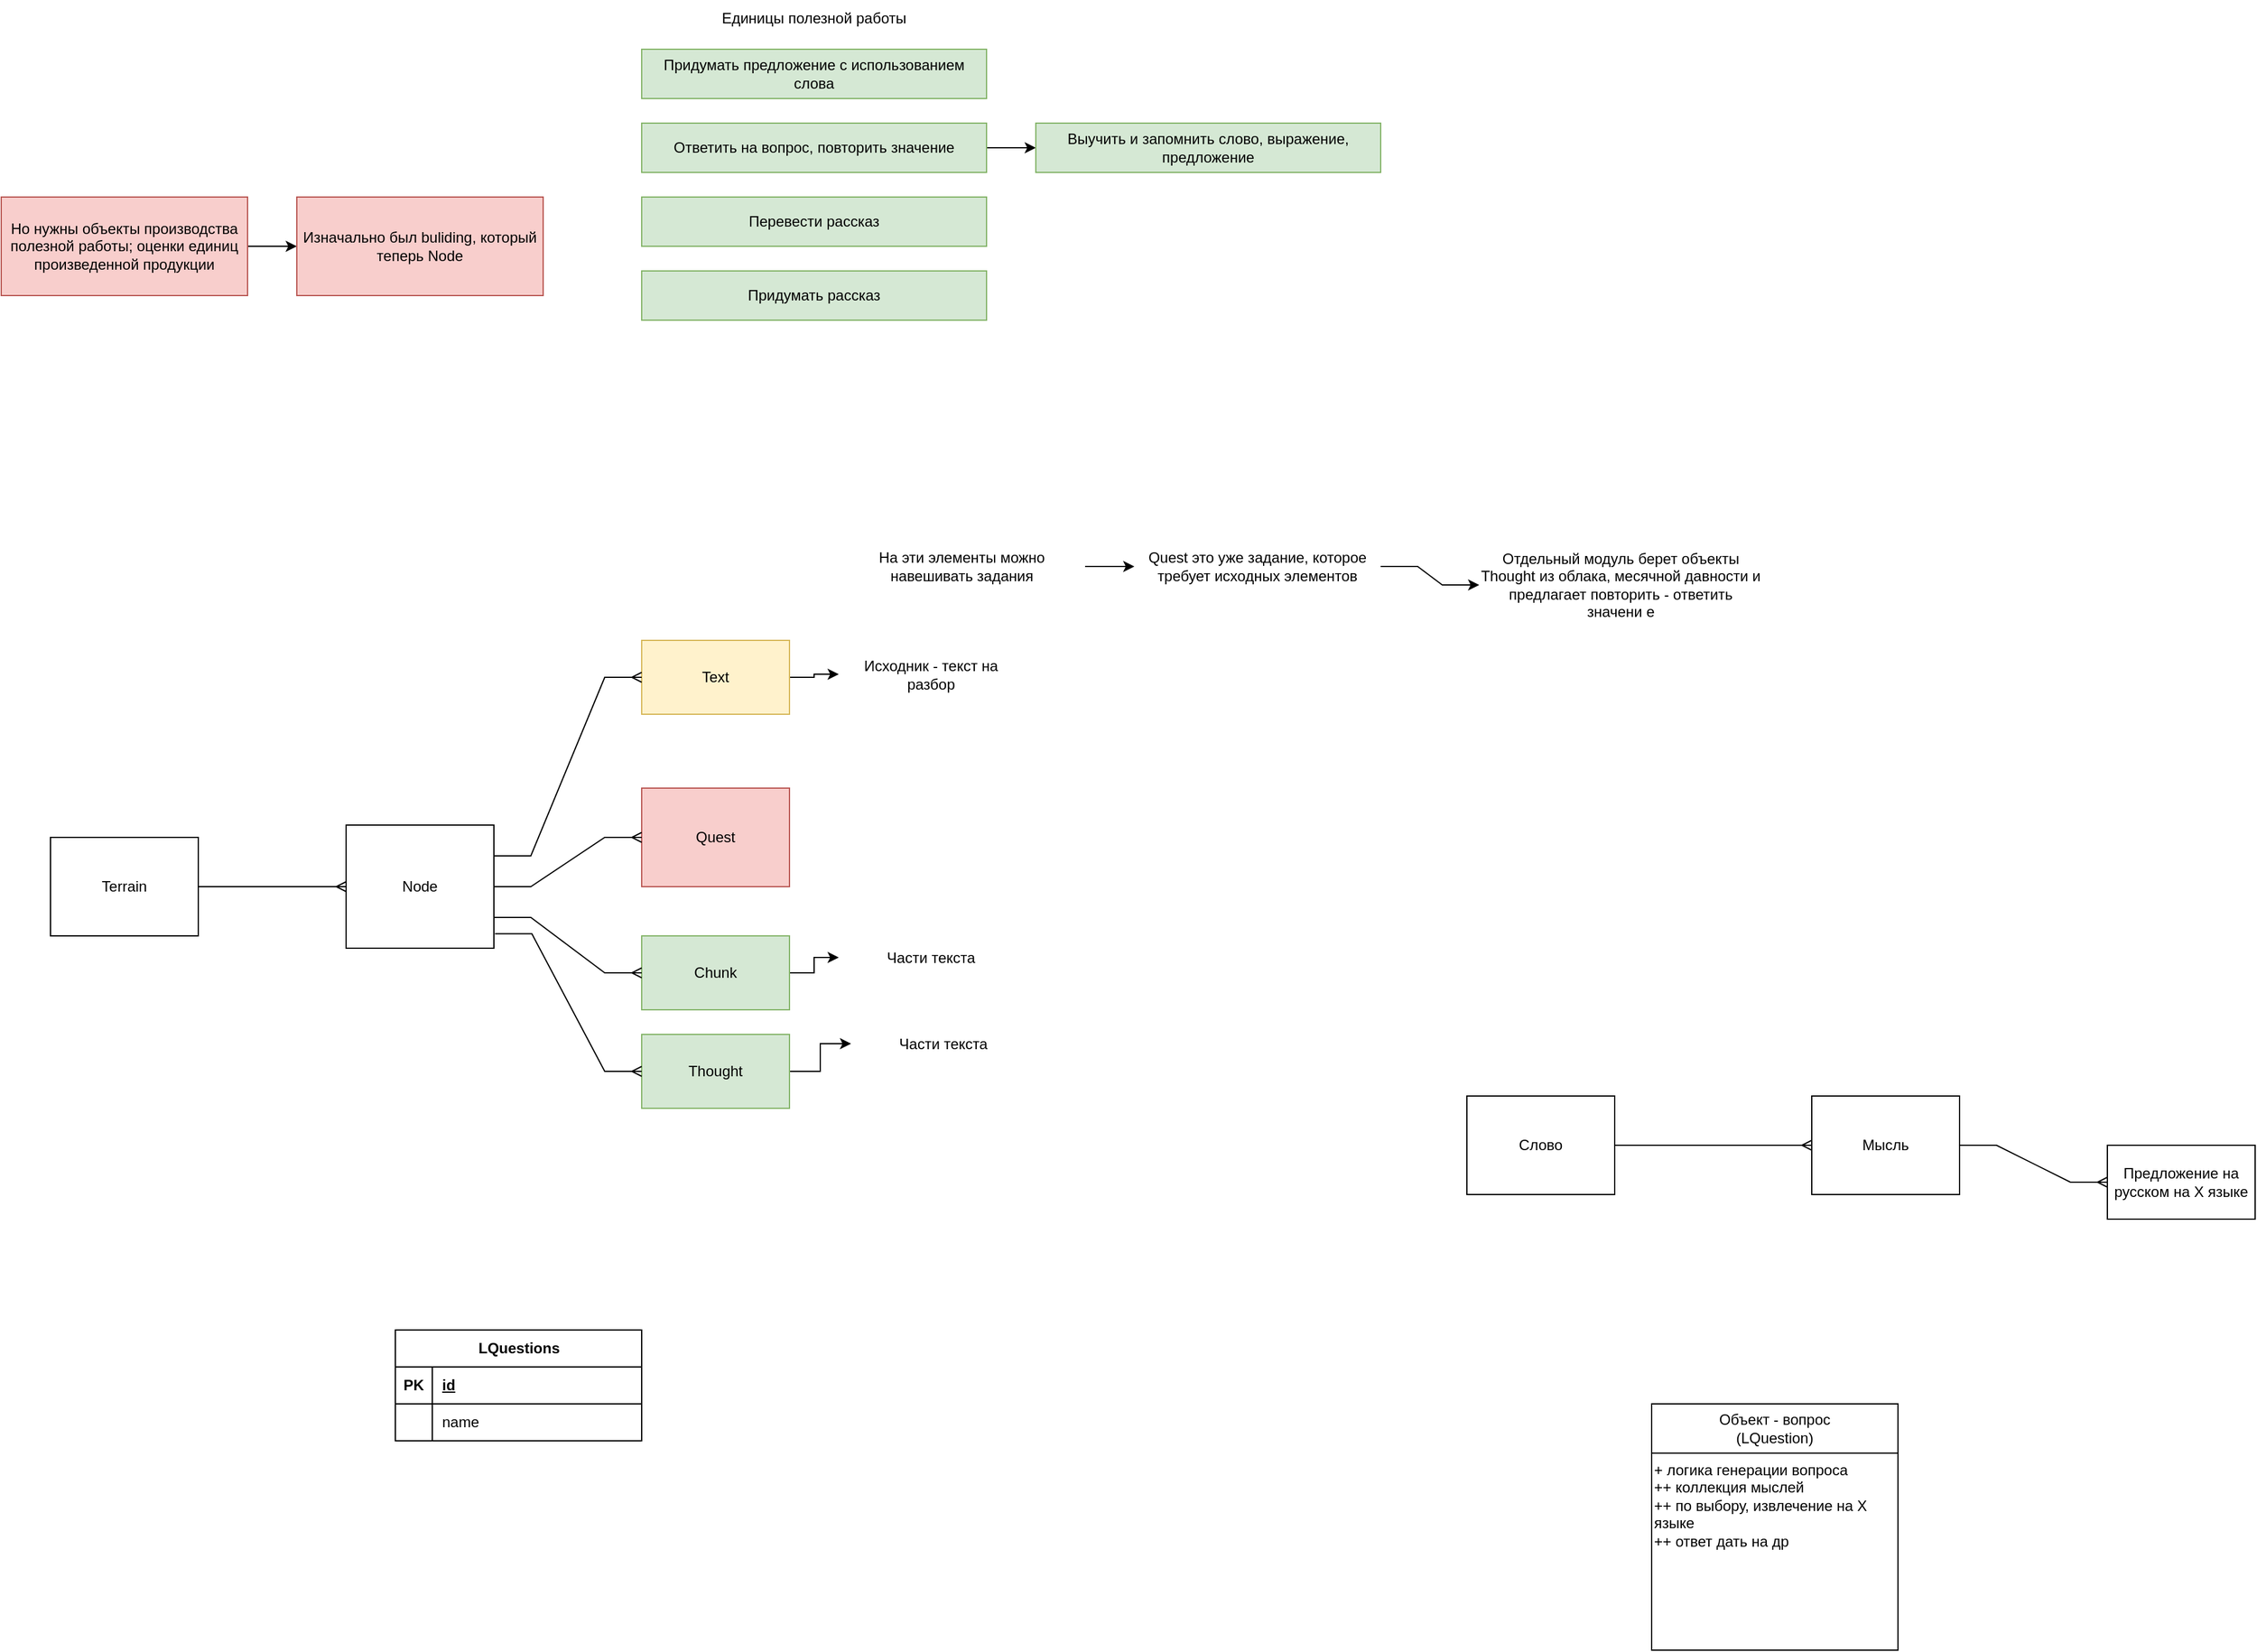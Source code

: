 <mxfile version="21.4.0" type="device" pages="8">
  <diagram name="Page-1" id="tqMP6LUTBTMePXm0T18Q">
    <mxGraphModel dx="2058" dy="3020" grid="1" gridSize="10" guides="1" tooltips="1" connect="1" arrows="1" fold="1" page="1" pageScale="1" pageWidth="850" pageHeight="1100" math="0" shadow="0">
      <root>
        <mxCell id="0" />
        <mxCell id="1" parent="0" />
        <mxCell id="tJGZe25Awh_DduKygmRr-1" value="Terrain" style="rounded=0;whiteSpace=wrap;html=1;" parent="1" vertex="1">
          <mxGeometry x="80" y="-1040" width="120" height="80" as="geometry" />
        </mxCell>
        <mxCell id="tJGZe25Awh_DduKygmRr-2" value="Node" style="rounded=0;whiteSpace=wrap;html=1;" parent="1" vertex="1">
          <mxGeometry x="320" y="-1050" width="120" height="100" as="geometry" />
        </mxCell>
        <mxCell id="tJGZe25Awh_DduKygmRr-3" value="Quest" style="rounded=0;whiteSpace=wrap;html=1;fillColor=#f8cecc;strokeColor=#b85450;" parent="1" vertex="1">
          <mxGeometry x="560" y="-1080" width="120" height="80" as="geometry" />
        </mxCell>
        <mxCell id="tJGZe25Awh_DduKygmRr-4" value="" style="edgeStyle=entityRelationEdgeStyle;fontSize=12;html=1;endArrow=ERmany;rounded=0;exitX=1;exitY=0.5;exitDx=0;exitDy=0;entryX=0;entryY=0.5;entryDx=0;entryDy=0;" parent="1" source="tJGZe25Awh_DduKygmRr-1" target="tJGZe25Awh_DduKygmRr-2" edge="1">
          <mxGeometry width="100" height="100" relative="1" as="geometry">
            <mxPoint x="560" y="-790" as="sourcePoint" />
            <mxPoint x="660" y="-890" as="targetPoint" />
          </mxGeometry>
        </mxCell>
        <mxCell id="tJGZe25Awh_DduKygmRr-5" value="" style="edgeStyle=entityRelationEdgeStyle;fontSize=12;html=1;endArrow=ERmany;rounded=0;exitX=1;exitY=0.5;exitDx=0;exitDy=0;entryX=0;entryY=0.5;entryDx=0;entryDy=0;" parent="1" source="tJGZe25Awh_DduKygmRr-2" target="tJGZe25Awh_DduKygmRr-3" edge="1">
          <mxGeometry width="100" height="100" relative="1" as="geometry">
            <mxPoint x="440" y="-930" as="sourcePoint" />
            <mxPoint x="560" y="-930" as="targetPoint" />
          </mxGeometry>
        </mxCell>
        <mxCell id="tJGZe25Awh_DduKygmRr-7" value="Слово" style="rounded=0;whiteSpace=wrap;html=1;" parent="1" vertex="1">
          <mxGeometry x="1230" y="-830" width="120" height="80" as="geometry" />
        </mxCell>
        <mxCell id="tJGZe25Awh_DduKygmRr-9" value="" style="edgeStyle=entityRelationEdgeStyle;fontSize=12;html=1;endArrow=ERmany;rounded=0;exitX=1;exitY=0.5;exitDx=0;exitDy=0;entryX=0;entryY=0.5;entryDx=0;entryDy=0;" parent="1" source="tJGZe25Awh_DduKygmRr-7" target="tJGZe25Awh_DduKygmRr-12" edge="1">
          <mxGeometry width="100" height="100" relative="1" as="geometry">
            <mxPoint x="1400" y="-860" as="sourcePoint" />
            <mxPoint x="1470" y="-790" as="targetPoint" />
          </mxGeometry>
        </mxCell>
        <mxCell id="tJGZe25Awh_DduKygmRr-10" value="Объект - вопрос&lt;br&gt;(LQuestion)" style="rounded=0;whiteSpace=wrap;html=1;" parent="1" vertex="1">
          <mxGeometry x="1380" y="-580" width="200" height="40" as="geometry" />
        </mxCell>
        <mxCell id="tJGZe25Awh_DduKygmRr-12" value="Мысль" style="rounded=0;whiteSpace=wrap;html=1;" parent="1" vertex="1">
          <mxGeometry x="1510" y="-830" width="120" height="80" as="geometry" />
        </mxCell>
        <mxCell id="tJGZe25Awh_DduKygmRr-13" value="Предложение на русском на Х языке" style="rounded=0;whiteSpace=wrap;html=1;" parent="1" vertex="1">
          <mxGeometry x="1750" y="-790" width="120" height="60" as="geometry" />
        </mxCell>
        <mxCell id="tJGZe25Awh_DduKygmRr-18" value="" style="edgeStyle=entityRelationEdgeStyle;fontSize=12;html=1;endArrow=ERmany;rounded=0;exitX=1;exitY=0.5;exitDx=0;exitDy=0;entryX=0;entryY=0.5;entryDx=0;entryDy=0;" parent="1" source="tJGZe25Awh_DduKygmRr-12" target="tJGZe25Awh_DduKygmRr-13" edge="1">
          <mxGeometry width="100" height="100" relative="1" as="geometry">
            <mxPoint x="1590" y="-580" as="sourcePoint" />
            <mxPoint x="1730" y="-720" as="targetPoint" />
          </mxGeometry>
        </mxCell>
        <mxCell id="tJGZe25Awh_DduKygmRr-20" value="+ логика генерации вопроса&lt;br&gt;++ коллекция мыслей&lt;br&gt;++ по выбору, извлечение на Х языке&lt;br&gt;++ ответ дать на др" style="rounded=0;whiteSpace=wrap;html=1;verticalAlign=top;align=left;" parent="1" vertex="1">
          <mxGeometry x="1380" y="-540" width="200" height="160" as="geometry" />
        </mxCell>
        <mxCell id="tJGZe25Awh_DduKygmRr-25" value="LQuestions" style="shape=table;startSize=30;container=1;collapsible=1;childLayout=tableLayout;fixedRows=1;rowLines=0;fontStyle=1;align=center;resizeLast=1;html=1;" parent="1" vertex="1">
          <mxGeometry x="360" y="-640" width="200" height="90" as="geometry">
            <mxRectangle x="160" y="-840" width="70" height="30" as="alternateBounds" />
          </mxGeometry>
        </mxCell>
        <mxCell id="tJGZe25Awh_DduKygmRr-26" value="" style="shape=tableRow;horizontal=0;startSize=0;swimlaneHead=0;swimlaneBody=0;fillColor=none;collapsible=0;dropTarget=0;points=[[0,0.5],[1,0.5]];portConstraint=eastwest;top=0;left=0;right=0;bottom=1;" parent="tJGZe25Awh_DduKygmRr-25" vertex="1">
          <mxGeometry y="30" width="200" height="30" as="geometry" />
        </mxCell>
        <mxCell id="tJGZe25Awh_DduKygmRr-27" value="PK" style="shape=partialRectangle;connectable=0;fillColor=none;top=0;left=0;bottom=0;right=0;fontStyle=1;overflow=hidden;whiteSpace=wrap;html=1;" parent="tJGZe25Awh_DduKygmRr-26" vertex="1">
          <mxGeometry width="30" height="30" as="geometry">
            <mxRectangle width="30" height="30" as="alternateBounds" />
          </mxGeometry>
        </mxCell>
        <mxCell id="tJGZe25Awh_DduKygmRr-28" value="id" style="shape=partialRectangle;connectable=0;fillColor=none;top=0;left=0;bottom=0;right=0;align=left;spacingLeft=6;fontStyle=5;overflow=hidden;whiteSpace=wrap;html=1;" parent="tJGZe25Awh_DduKygmRr-26" vertex="1">
          <mxGeometry x="30" width="170" height="30" as="geometry">
            <mxRectangle width="170" height="30" as="alternateBounds" />
          </mxGeometry>
        </mxCell>
        <mxCell id="tJGZe25Awh_DduKygmRr-29" value="" style="shape=tableRow;horizontal=0;startSize=0;swimlaneHead=0;swimlaneBody=0;fillColor=none;collapsible=0;dropTarget=0;points=[[0,0.5],[1,0.5]];portConstraint=eastwest;top=0;left=0;right=0;bottom=0;" parent="tJGZe25Awh_DduKygmRr-25" vertex="1">
          <mxGeometry y="60" width="200" height="30" as="geometry" />
        </mxCell>
        <mxCell id="tJGZe25Awh_DduKygmRr-30" value="" style="shape=partialRectangle;connectable=0;fillColor=none;top=0;left=0;bottom=0;right=0;editable=1;overflow=hidden;whiteSpace=wrap;html=1;" parent="tJGZe25Awh_DduKygmRr-29" vertex="1">
          <mxGeometry width="30" height="30" as="geometry">
            <mxRectangle width="30" height="30" as="alternateBounds" />
          </mxGeometry>
        </mxCell>
        <mxCell id="tJGZe25Awh_DduKygmRr-31" value="name" style="shape=partialRectangle;connectable=0;fillColor=none;top=0;left=0;bottom=0;right=0;align=left;spacingLeft=6;overflow=hidden;whiteSpace=wrap;html=1;" parent="tJGZe25Awh_DduKygmRr-29" vertex="1">
          <mxGeometry x="30" width="170" height="30" as="geometry">
            <mxRectangle width="170" height="30" as="alternateBounds" />
          </mxGeometry>
        </mxCell>
        <mxCell id="x6LgpujZArKFxPUKotVR-17" style="edgeStyle=orthogonalEdgeStyle;rounded=0;orthogonalLoop=1;jettySize=auto;html=1;exitX=1;exitY=0.5;exitDx=0;exitDy=0;" parent="1" source="n4_OK6z4FbkKfxtTNhua-1" target="x6LgpujZArKFxPUKotVR-14" edge="1">
          <mxGeometry relative="1" as="geometry" />
        </mxCell>
        <mxCell id="n4_OK6z4FbkKfxtTNhua-1" value="Text" style="rounded=0;whiteSpace=wrap;html=1;fillColor=#fff2cc;strokeColor=#d6b656;" parent="1" vertex="1">
          <mxGeometry x="560" y="-1200" width="120" height="60" as="geometry" />
        </mxCell>
        <mxCell id="n4_OK6z4FbkKfxtTNhua-3" value="" style="edgeStyle=entityRelationEdgeStyle;fontSize=12;html=1;endArrow=ERmany;rounded=0;entryX=0;entryY=0.5;entryDx=0;entryDy=0;exitX=1;exitY=0.25;exitDx=0;exitDy=0;" parent="1" source="tJGZe25Awh_DduKygmRr-2" target="n4_OK6z4FbkKfxtTNhua-1" edge="1">
          <mxGeometry width="100" height="100" relative="1" as="geometry">
            <mxPoint x="290" y="-1110" as="sourcePoint" />
            <mxPoint x="270.0" y="-1030" as="targetPoint" />
          </mxGeometry>
        </mxCell>
        <mxCell id="x6LgpujZArKFxPUKotVR-18" style="edgeStyle=orthogonalEdgeStyle;rounded=0;orthogonalLoop=1;jettySize=auto;html=1;exitX=1;exitY=0.5;exitDx=0;exitDy=0;" parent="1" source="n4_OK6z4FbkKfxtTNhua-4" target="x6LgpujZArKFxPUKotVR-15" edge="1">
          <mxGeometry relative="1" as="geometry" />
        </mxCell>
        <mxCell id="n4_OK6z4FbkKfxtTNhua-4" value="Chunk" style="rounded=0;whiteSpace=wrap;html=1;fillColor=#d5e8d4;strokeColor=#82b366;" parent="1" vertex="1">
          <mxGeometry x="560" y="-960" width="120" height="60" as="geometry" />
        </mxCell>
        <mxCell id="n4_OK6z4FbkKfxtTNhua-5" value="" style="edgeStyle=entityRelationEdgeStyle;fontSize=12;html=1;endArrow=ERmany;rounded=0;entryX=0;entryY=0.5;entryDx=0;entryDy=0;exitX=1;exitY=0.75;exitDx=0;exitDy=0;" parent="1" source="tJGZe25Awh_DduKygmRr-2" target="n4_OK6z4FbkKfxtTNhua-4" edge="1">
          <mxGeometry width="100" height="100" relative="1" as="geometry">
            <mxPoint x="440" y="-1010" as="sourcePoint" />
            <mxPoint x="570" y="-1160" as="targetPoint" />
          </mxGeometry>
        </mxCell>
        <mxCell id="x6LgpujZArKFxPUKotVR-19" style="edgeStyle=orthogonalEdgeStyle;rounded=0;orthogonalLoop=1;jettySize=auto;html=1;exitX=1;exitY=0.5;exitDx=0;exitDy=0;" parent="1" source="6VScE1CWVLP8EJzD8PPN-1" target="x6LgpujZArKFxPUKotVR-16" edge="1">
          <mxGeometry relative="1" as="geometry" />
        </mxCell>
        <mxCell id="6VScE1CWVLP8EJzD8PPN-1" value="Thought" style="rounded=0;whiteSpace=wrap;html=1;fillColor=#d5e8d4;strokeColor=#82b366;" parent="1" vertex="1">
          <mxGeometry x="560" y="-880" width="120" height="60" as="geometry" />
        </mxCell>
        <mxCell id="6VScE1CWVLP8EJzD8PPN-2" value="" style="edgeStyle=entityRelationEdgeStyle;fontSize=12;html=1;endArrow=ERmany;rounded=0;entryX=0;entryY=0.5;entryDx=0;entryDy=0;exitX=1.007;exitY=0.883;exitDx=0;exitDy=0;exitPerimeter=0;" parent="1" source="tJGZe25Awh_DduKygmRr-2" target="6VScE1CWVLP8EJzD8PPN-1" edge="1">
          <mxGeometry width="100" height="100" relative="1" as="geometry">
            <mxPoint x="440" y="-970" as="sourcePoint" />
            <mxPoint x="570" y="-920" as="targetPoint" />
          </mxGeometry>
        </mxCell>
        <mxCell id="x6LgpujZArKFxPUKotVR-3" style="edgeStyle=orthogonalEdgeStyle;rounded=0;orthogonalLoop=1;jettySize=auto;html=1;exitX=1;exitY=0.5;exitDx=0;exitDy=0;entryX=0;entryY=0.5;entryDx=0;entryDy=0;" parent="1" source="x6LgpujZArKFxPUKotVR-1" target="x6LgpujZArKFxPUKotVR-2" edge="1">
          <mxGeometry relative="1" as="geometry" />
        </mxCell>
        <mxCell id="x6LgpujZArKFxPUKotVR-1" value="Но нужны объекты производства полезной работы; оценки единиц произведенной продукции" style="text;html=1;strokeColor=#b85450;fillColor=#f8cecc;align=center;verticalAlign=middle;whiteSpace=wrap;rounded=0;" parent="1" vertex="1">
          <mxGeometry x="40" y="-1560" width="200" height="80" as="geometry" />
        </mxCell>
        <mxCell id="x6LgpujZArKFxPUKotVR-2" value="Изначально был buliding, который теперь Node" style="text;html=1;strokeColor=#b85450;fillColor=#f8cecc;align=center;verticalAlign=middle;whiteSpace=wrap;rounded=0;" parent="1" vertex="1">
          <mxGeometry x="280" y="-1560" width="200" height="80" as="geometry" />
        </mxCell>
        <mxCell id="x6LgpujZArKFxPUKotVR-4" value="Придумать предложение с использованием слова" style="text;html=1;strokeColor=#82b366;fillColor=#d5e8d4;align=center;verticalAlign=middle;whiteSpace=wrap;rounded=0;" parent="1" vertex="1">
          <mxGeometry x="560" y="-1680" width="280" height="40" as="geometry" />
        </mxCell>
        <mxCell id="x6LgpujZArKFxPUKotVR-8" style="edgeStyle=orthogonalEdgeStyle;rounded=0;orthogonalLoop=1;jettySize=auto;html=1;exitX=1;exitY=0.5;exitDx=0;exitDy=0;entryX=0;entryY=0.5;entryDx=0;entryDy=0;" parent="1" source="x6LgpujZArKFxPUKotVR-5" target="x6LgpujZArKFxPUKotVR-7" edge="1">
          <mxGeometry relative="1" as="geometry" />
        </mxCell>
        <mxCell id="x6LgpujZArKFxPUKotVR-5" value="Ответить на вопрос, повторить значение" style="text;html=1;strokeColor=#82b366;fillColor=#d5e8d4;align=center;verticalAlign=middle;whiteSpace=wrap;rounded=0;" parent="1" vertex="1">
          <mxGeometry x="560" y="-1620" width="280" height="40" as="geometry" />
        </mxCell>
        <mxCell id="x6LgpujZArKFxPUKotVR-6" value="Единицы полезной работы" style="text;html=1;strokeColor=none;fillColor=none;align=center;verticalAlign=middle;whiteSpace=wrap;rounded=0;" parent="1" vertex="1">
          <mxGeometry x="600" y="-1720" width="200" height="30" as="geometry" />
        </mxCell>
        <mxCell id="x6LgpujZArKFxPUKotVR-7" value="Выучить и запомнить слово, выражение, предложение" style="text;html=1;strokeColor=#82b366;fillColor=#d5e8d4;align=center;verticalAlign=middle;whiteSpace=wrap;rounded=0;" parent="1" vertex="1">
          <mxGeometry x="880" y="-1620" width="280" height="40" as="geometry" />
        </mxCell>
        <mxCell id="x6LgpujZArKFxPUKotVR-11" style="edgeStyle=orthogonalEdgeStyle;rounded=0;orthogonalLoop=1;jettySize=auto;html=1;exitX=1;exitY=0.5;exitDx=0;exitDy=0;" parent="1" source="x6LgpujZArKFxPUKotVR-9" target="x6LgpujZArKFxPUKotVR-10" edge="1">
          <mxGeometry relative="1" as="geometry" />
        </mxCell>
        <mxCell id="x6LgpujZArKFxPUKotVR-9" value="На эти элементы можно навешивать задания" style="text;html=1;strokeColor=none;fillColor=none;align=center;verticalAlign=middle;whiteSpace=wrap;rounded=0;" parent="1" vertex="1">
          <mxGeometry x="720" y="-1280" width="200" height="40" as="geometry" />
        </mxCell>
        <mxCell id="x6LgpujZArKFxPUKotVR-13" style="edgeStyle=entityRelationEdgeStyle;rounded=0;orthogonalLoop=1;jettySize=auto;html=1;exitX=1;exitY=0.5;exitDx=0;exitDy=0;" parent="1" source="x6LgpujZArKFxPUKotVR-10" target="x6LgpujZArKFxPUKotVR-12" edge="1">
          <mxGeometry relative="1" as="geometry" />
        </mxCell>
        <mxCell id="x6LgpujZArKFxPUKotVR-10" value="Quest это уже задание, которое требует исходных элементов" style="text;html=1;strokeColor=none;fillColor=none;align=center;verticalAlign=middle;whiteSpace=wrap;rounded=0;" parent="1" vertex="1">
          <mxGeometry x="960" y="-1280" width="200" height="40" as="geometry" />
        </mxCell>
        <mxCell id="x6LgpujZArKFxPUKotVR-12" value="Отдельный модуль берет объекты Thought из облака, месячной давности и предлагает повторить - ответить значени е" style="text;html=1;strokeColor=none;fillColor=none;align=center;verticalAlign=middle;whiteSpace=wrap;rounded=0;" parent="1" vertex="1">
          <mxGeometry x="1240" y="-1280" width="230" height="70" as="geometry" />
        </mxCell>
        <mxCell id="x6LgpujZArKFxPUKotVR-14" value="Исходник - текст на разбор" style="text;html=1;strokeColor=none;fillColor=none;align=center;verticalAlign=middle;whiteSpace=wrap;rounded=0;" parent="1" vertex="1">
          <mxGeometry x="720" y="-1190" width="150" height="35" as="geometry" />
        </mxCell>
        <mxCell id="x6LgpujZArKFxPUKotVR-15" value="Части текста" style="text;html=1;strokeColor=none;fillColor=none;align=center;verticalAlign=middle;whiteSpace=wrap;rounded=0;" parent="1" vertex="1">
          <mxGeometry x="720" y="-960" width="150" height="35" as="geometry" />
        </mxCell>
        <mxCell id="x6LgpujZArKFxPUKotVR-16" value="Части текста" style="text;html=1;strokeColor=none;fillColor=none;align=center;verticalAlign=middle;whiteSpace=wrap;rounded=0;" parent="1" vertex="1">
          <mxGeometry x="730" y="-890" width="150" height="35" as="geometry" />
        </mxCell>
        <mxCell id="n0hUvY1jaryOOK7IHcrT-1" value="Перевести рассказ" style="text;html=1;strokeColor=#82b366;fillColor=#d5e8d4;align=center;verticalAlign=middle;whiteSpace=wrap;rounded=0;" parent="1" vertex="1">
          <mxGeometry x="560" y="-1560" width="280" height="40" as="geometry" />
        </mxCell>
        <mxCell id="n0hUvY1jaryOOK7IHcrT-2" value="Придумать рассказ" style="text;html=1;strokeColor=#82b366;fillColor=#d5e8d4;align=center;verticalAlign=middle;whiteSpace=wrap;rounded=0;" parent="1" vertex="1">
          <mxGeometry x="560" y="-1500" width="280" height="40" as="geometry" />
        </mxCell>
      </root>
    </mxGraphModel>
  </diagram>
  <diagram id="B-euCr4LAnl4oewoDh70" name="Page-2">
    <mxGraphModel dx="7387" dy="3111" grid="1" gridSize="10" guides="1" tooltips="1" connect="1" arrows="1" fold="1" page="1" pageScale="1" pageWidth="850" pageHeight="1100" math="0" shadow="0">
      <root>
        <mxCell id="0" />
        <mxCell id="1" parent="0" />
        <mxCell id="R1HXZZPbrGMMnAwzmzMF-10" value="&lt;h1&gt;Цель 1&lt;/h1&gt;&lt;p&gt;Придумать предложение;&lt;br&gt;&lt;span style=&quot;background-color: initial;&quot;&gt;Привязать к слову&lt;/span&gt;&lt;/p&gt;" style="text;html=1;strokeColor=none;fillColor=none;spacing=5;spacingTop=-20;whiteSpace=wrap;overflow=hidden;rounded=0;" parent="1" vertex="1">
          <mxGeometry x="370" y="390" width="190" height="100" as="geometry" />
        </mxCell>
        <mxCell id="R1HXZZPbrGMMnAwzmzMF-11" value="&lt;h1&gt;Цель 2&lt;/h1&gt;&lt;p&gt;Повторять мысли, чтобы запомнить; делать путем упражнений &quot;вспомнить&quot;&lt;/p&gt;" style="text;html=1;strokeColor=none;fillColor=none;spacing=5;spacingTop=-20;whiteSpace=wrap;overflow=hidden;rounded=0;" parent="1" vertex="1">
          <mxGeometry x="650" y="390" width="190" height="110" as="geometry" />
        </mxCell>
        <mxCell id="R1HXZZPbrGMMnAwzmzMF-12" value="&lt;h1&gt;Цель 3&lt;/h1&gt;&lt;p&gt;Повторять значение слов; делать упражнение &quot;вспомнить&quot;&lt;/p&gt;" style="text;html=1;strokeColor=none;fillColor=none;spacing=5;spacingTop=-20;whiteSpace=wrap;overflow=hidden;rounded=0;" parent="1" vertex="1">
          <mxGeometry x="890" y="390" width="190" height="110" as="geometry" />
        </mxCell>
        <mxCell id="4s1VpzhszTv433DMvUbN-2" value="Lexem" style="swimlane;fontStyle=0;childLayout=stackLayout;horizontal=1;startSize=26;horizontalStack=0;resizeParent=1;resizeParentMax=0;resizeLast=0;collapsible=1;marginBottom=0;align=center;fontSize=14;" parent="1" vertex="1">
          <mxGeometry x="250" y="600" width="160" height="116" as="geometry" />
        </mxCell>
        <mxCell id="4s1VpzhszTv433DMvUbN-3" value="id" style="text;strokeColor=none;fillColor=none;spacingLeft=4;spacingRight=4;overflow=hidden;rotatable=0;points=[[0,0.5],[1,0.5]];portConstraint=eastwest;fontSize=12;whiteSpace=wrap;html=1;" parent="4s1VpzhszTv433DMvUbN-2" vertex="1">
          <mxGeometry y="26" width="160" height="30" as="geometry" />
        </mxCell>
        <mxCell id="4s1VpzhszTv433DMvUbN-4" value="text" style="text;strokeColor=none;fillColor=none;spacingLeft=4;spacingRight=4;overflow=hidden;rotatable=0;points=[[0,0.5],[1,0.5]];portConstraint=eastwest;fontSize=12;whiteSpace=wrap;html=1;" parent="4s1VpzhszTv433DMvUbN-2" vertex="1">
          <mxGeometry y="56" width="160" height="30" as="geometry" />
        </mxCell>
        <mxCell id="4s1VpzhszTv433DMvUbN-5" value="lng" style="text;strokeColor=none;fillColor=none;spacingLeft=4;spacingRight=4;overflow=hidden;rotatable=0;points=[[0,0.5],[1,0.5]];portConstraint=eastwest;fontSize=12;whiteSpace=wrap;html=1;" parent="4s1VpzhszTv433DMvUbN-2" vertex="1">
          <mxGeometry y="86" width="160" height="30" as="geometry" />
        </mxCell>
        <mxCell id="4s1VpzhszTv433DMvUbN-6" value="LexemMeaning" style="swimlane;fontStyle=0;childLayout=stackLayout;horizontal=1;startSize=26;horizontalStack=0;resizeParent=1;resizeParentMax=0;resizeLast=0;collapsible=1;marginBottom=0;align=center;fontSize=14;" parent="1" vertex="1">
          <mxGeometry x="-30" y="600" width="200" height="146" as="geometry" />
        </mxCell>
        <mxCell id="4s1VpzhszTv433DMvUbN-7" value="id" style="text;strokeColor=none;fillColor=none;spacingLeft=4;spacingRight=4;overflow=hidden;rotatable=0;points=[[0,0.5],[1,0.5]];portConstraint=eastwest;fontSize=12;whiteSpace=wrap;html=1;" parent="4s1VpzhszTv433DMvUbN-6" vertex="1">
          <mxGeometry y="26" width="200" height="30" as="geometry" />
        </mxCell>
        <mxCell id="4s1VpzhszTv433DMvUbN-8" value="text" style="text;strokeColor=none;fillColor=none;spacingLeft=4;spacingRight=4;overflow=hidden;rotatable=0;points=[[0,0.5],[1,0.5]];portConstraint=eastwest;fontSize=12;whiteSpace=wrap;html=1;" parent="4s1VpzhszTv433DMvUbN-6" vertex="1">
          <mxGeometry y="56" width="200" height="30" as="geometry" />
        </mxCell>
        <mxCell id="4s1VpzhszTv433DMvUbN-9" value="lng" style="text;strokeColor=none;fillColor=none;spacingLeft=4;spacingRight=4;overflow=hidden;rotatable=0;points=[[0,0.5],[1,0.5]];portConstraint=eastwest;fontSize=12;whiteSpace=wrap;html=1;" parent="4s1VpzhszTv433DMvUbN-6" vertex="1">
          <mxGeometry y="86" width="200" height="30" as="geometry" />
        </mxCell>
        <mxCell id="4s1VpzhszTv433DMvUbN-11" value="lexemId" style="text;strokeColor=none;fillColor=none;spacingLeft=4;spacingRight=4;overflow=hidden;rotatable=0;points=[[0,0.5],[1,0.5]];portConstraint=eastwest;fontSize=12;whiteSpace=wrap;html=1;" parent="4s1VpzhszTv433DMvUbN-6" vertex="1">
          <mxGeometry y="116" width="200" height="30" as="geometry" />
        </mxCell>
        <mxCell id="4s1VpzhszTv433DMvUbN-12" value="Thought" style="swimlane;fontStyle=0;childLayout=stackLayout;horizontal=1;startSize=26;horizontalStack=0;resizeParent=1;resizeParentMax=0;resizeLast=0;collapsible=1;marginBottom=0;align=center;fontSize=14;" parent="1" vertex="1">
          <mxGeometry x="160" y="822" width="200" height="116" as="geometry" />
        </mxCell>
        <mxCell id="4s1VpzhszTv433DMvUbN-13" value="id" style="text;strokeColor=none;fillColor=none;spacingLeft=4;spacingRight=4;overflow=hidden;rotatable=0;points=[[0,0.5],[1,0.5]];portConstraint=eastwest;fontSize=12;whiteSpace=wrap;html=1;" parent="4s1VpzhszTv433DMvUbN-12" vertex="1">
          <mxGeometry y="26" width="200" height="30" as="geometry" />
        </mxCell>
        <mxCell id="4s1VpzhszTv433DMvUbN-14" value="text" style="text;strokeColor=none;fillColor=none;spacingLeft=4;spacingRight=4;overflow=hidden;rotatable=0;points=[[0,0.5],[1,0.5]];portConstraint=eastwest;fontSize=12;whiteSpace=wrap;html=1;" parent="4s1VpzhszTv433DMvUbN-12" vertex="1">
          <mxGeometry y="56" width="200" height="30" as="geometry" />
        </mxCell>
        <mxCell id="4s1VpzhszTv433DMvUbN-15" value="lng" style="text;strokeColor=none;fillColor=none;spacingLeft=4;spacingRight=4;overflow=hidden;rotatable=0;points=[[0,0.5],[1,0.5]];portConstraint=eastwest;fontSize=12;whiteSpace=wrap;html=1;" parent="4s1VpzhszTv433DMvUbN-12" vertex="1">
          <mxGeometry y="86" width="200" height="30" as="geometry" />
        </mxCell>
        <mxCell id="udTiI6Nx_Wms3bIItjeK-1" value="1. Создать Node (или Scope)&lt;br&gt;2. Добавить слова в коллекцию слов" style="text;html=1;strokeColor=#23445d;fillColor=#bac8d3;align=left;verticalAlign=top;whiteSpace=wrap;rounded=0;spacingLeft=10;" parent="1" vertex="1">
          <mxGeometry x="-180" y="180" width="440" height="200" as="geometry" />
        </mxCell>
        <mxCell id="vgImTTvwixshATDReW4f-1" value="Повторение через вопросы.&lt;br&gt;&lt;br&gt;" style="text;html=1;strokeColor=#23445d;fillColor=#bac8d3;align=left;verticalAlign=top;whiteSpace=wrap;rounded=0;spacingLeft=10;" parent="1" vertex="1">
          <mxGeometry x="660" y="130" width="440" height="200" as="geometry" />
        </mxCell>
        <mxCell id="vgImTTvwixshATDReW4f-4" style="edgeStyle=none;rounded=0;orthogonalLoop=1;jettySize=auto;html=1;exitX=1;exitY=0.5;exitDx=0;exitDy=0;entryX=0;entryY=0.5;entryDx=0;entryDy=0;" parent="1" source="vgImTTvwixshATDReW4f-2" target="vgImTTvwixshATDReW4f-3" edge="1">
          <mxGeometry relative="1" as="geometry" />
        </mxCell>
        <mxCell id="8dt0NSNXnALYjcV8lsNA-22" style="edgeStyle=none;rounded=0;orthogonalLoop=1;jettySize=auto;html=1;exitX=0.5;exitY=1;exitDx=0;exitDy=0;" parent="1" source="vgImTTvwixshATDReW4f-2" target="8dt0NSNXnALYjcV8lsNA-21" edge="1">
          <mxGeometry relative="1" as="geometry" />
        </mxCell>
        <mxCell id="vgImTTvwixshATDReW4f-2" value="Начинать будем с простого" style="text;html=1;strokeColor=#b85450;fillColor=#f8cecc;align=center;verticalAlign=middle;whiteSpace=wrap;rounded=0;" parent="1" vertex="1">
          <mxGeometry x="320" y="-1400" width="240" height="50" as="geometry" />
        </mxCell>
        <mxCell id="vgImTTvwixshATDReW4f-12" style="edgeStyle=none;rounded=0;orthogonalLoop=1;jettySize=auto;html=1;exitX=0.5;exitY=0;exitDx=0;exitDy=0;entryX=0.5;entryY=1;entryDx=0;entryDy=0;" parent="1" source="vgImTTvwixshATDReW4f-3" target="vgImTTvwixshATDReW4f-11" edge="1">
          <mxGeometry relative="1" as="geometry" />
        </mxCell>
        <mxCell id="vgImTTvwixshATDReW4f-3" value="Добавлять слова в мой личный словарь" style="text;html=1;strokeColor=#b85450;fillColor=#f8cecc;align=center;verticalAlign=middle;whiteSpace=wrap;rounded=0;" parent="1" vertex="1">
          <mxGeometry x="660" y="-1400" width="240" height="50" as="geometry" />
        </mxCell>
        <mxCell id="vgImTTvwixshATDReW4f-14" style="edgeStyle=none;rounded=0;orthogonalLoop=1;jettySize=auto;html=1;exitX=0.5;exitY=0;exitDx=0;exitDy=0;entryX=0.5;entryY=1;entryDx=0;entryDy=0;" parent="1" source="vgImTTvwixshATDReW4f-11" target="vgImTTvwixshATDReW4f-13" edge="1">
          <mxGeometry relative="1" as="geometry" />
        </mxCell>
        <mxCell id="vgImTTvwixshATDReW4f-11" value="Словарь имеет функцию группировки слов в узлы" style="text;html=1;strokeColor=#b85450;fillColor=#f8cecc;align=center;verticalAlign=middle;whiteSpace=wrap;rounded=0;" parent="1" vertex="1">
          <mxGeometry x="680" y="-1520" width="240" height="50" as="geometry" />
        </mxCell>
        <mxCell id="8dt0NSNXnALYjcV8lsNA-2" style="edgeStyle=none;rounded=0;orthogonalLoop=1;jettySize=auto;html=1;exitX=1;exitY=0.5;exitDx=0;exitDy=0;entryX=0;entryY=0.5;entryDx=0;entryDy=0;" parent="1" source="vgImTTvwixshATDReW4f-13" target="8dt0NSNXnALYjcV8lsNA-1" edge="1">
          <mxGeometry relative="1" as="geometry" />
        </mxCell>
        <mxCell id="vgImTTvwixshATDReW4f-13" value="Это позволит прорабатывать планомерно группу за группой" style="text;html=1;strokeColor=#b85450;fillColor=#f8cecc;align=center;verticalAlign=middle;whiteSpace=wrap;rounded=0;spacingLeft=10;" parent="1" vertex="1">
          <mxGeometry x="760" y="-1650" width="240" height="60" as="geometry" />
        </mxCell>
        <mxCell id="8dt0NSNXnALYjcV8lsNA-1" value="Функция группировки - отдельный механизм.&lt;br&gt;&lt;br&gt;Функция управления словарем; функция группировки слов в кучки" style="text;html=1;strokeColor=#b85450;fillColor=#f8cecc;align=center;verticalAlign=middle;whiteSpace=wrap;rounded=0;" parent="1" vertex="1">
          <mxGeometry x="1080" y="-1720" width="240" height="130" as="geometry" />
        </mxCell>
        <mxCell id="8dt0NSNXnALYjcV8lsNA-4" value="Question" style="swimlane;fontStyle=0;childLayout=stackLayout;horizontal=1;startSize=26;horizontalStack=0;resizeParent=1;resizeParentMax=0;resizeLast=0;collapsible=1;marginBottom=0;align=center;fontSize=14;" parent="1" vertex="1">
          <mxGeometry x="-805" y="-1480" width="160" height="86" as="geometry" />
        </mxCell>
        <mxCell id="8dt0NSNXnALYjcV8lsNA-5" value="id" style="text;strokeColor=none;fillColor=none;spacingLeft=4;spacingRight=4;overflow=hidden;rotatable=0;points=[[0,0.5],[1,0.5]];portConstraint=eastwest;fontSize=12;whiteSpace=wrap;html=1;" parent="8dt0NSNXnALYjcV8lsNA-4" vertex="1">
          <mxGeometry y="26" width="160" height="30" as="geometry" />
        </mxCell>
        <mxCell id="8dt0NSNXnALYjcV8lsNA-9" value="thoughtId" style="text;strokeColor=none;fillColor=none;spacingLeft=4;spacingRight=4;overflow=hidden;rotatable=0;points=[[0,0.5],[1,0.5]];portConstraint=eastwest;fontSize=12;whiteSpace=wrap;html=1;" parent="8dt0NSNXnALYjcV8lsNA-4" vertex="1">
          <mxGeometry y="56" width="160" height="30" as="geometry" />
        </mxCell>
        <mxCell id="8dt0NSNXnALYjcV8lsNA-10" value="Thought" style="swimlane;fontStyle=0;childLayout=stackLayout;horizontal=1;startSize=26;horizontalStack=0;resizeParent=1;resizeParentMax=0;resizeLast=0;collapsible=1;marginBottom=0;align=center;fontSize=14;" parent="1" vertex="1">
          <mxGeometry x="-565" y="-1460" width="200" height="146" as="geometry" />
        </mxCell>
        <mxCell id="8dt0NSNXnALYjcV8lsNA-11" value="id" style="text;strokeColor=none;fillColor=none;spacingLeft=4;spacingRight=4;overflow=hidden;rotatable=0;points=[[0,0.5],[1,0.5]];portConstraint=eastwest;fontSize=12;whiteSpace=wrap;html=1;" parent="8dt0NSNXnALYjcV8lsNA-10" vertex="1">
          <mxGeometry y="26" width="200" height="30" as="geometry" />
        </mxCell>
        <mxCell id="8dt0NSNXnALYjcV8lsNA-12" value="text" style="text;strokeColor=none;fillColor=none;spacingLeft=4;spacingRight=4;overflow=hidden;rotatable=0;points=[[0,0.5],[1,0.5]];portConstraint=eastwest;fontSize=12;whiteSpace=wrap;html=1;" parent="8dt0NSNXnALYjcV8lsNA-10" vertex="1">
          <mxGeometry y="56" width="200" height="30" as="geometry" />
        </mxCell>
        <mxCell id="SX9ZDHbQjP6ZxVtQqYe9-8" value="description" style="text;strokeColor=none;fillColor=none;spacingLeft=4;spacingRight=4;overflow=hidden;rotatable=0;points=[[0,0.5],[1,0.5]];portConstraint=eastwest;fontSize=12;whiteSpace=wrap;html=1;" parent="8dt0NSNXnALYjcV8lsNA-10" vertex="1">
          <mxGeometry y="86" width="200" height="30" as="geometry" />
        </mxCell>
        <mxCell id="8dt0NSNXnALYjcV8lsNA-13" value="lng" style="text;strokeColor=none;fillColor=none;spacingLeft=4;spacingRight=4;overflow=hidden;rotatable=0;points=[[0,0.5],[1,0.5]];portConstraint=eastwest;fontSize=12;whiteSpace=wrap;html=1;" parent="8dt0NSNXnALYjcV8lsNA-10" vertex="1">
          <mxGeometry y="116" width="200" height="30" as="geometry" />
        </mxCell>
        <mxCell id="8dt0NSNXnALYjcV8lsNA-15" value="" style="edgeStyle=entityRelationEdgeStyle;fontSize=12;html=1;endArrow=ERmandOne;rounded=0;exitX=0.991;exitY=0.653;exitDx=0;exitDy=0;exitPerimeter=0;entryX=-0.003;entryY=0.653;entryDx=0;entryDy=0;entryPerimeter=0;" parent="1" source="8dt0NSNXnALYjcV8lsNA-5" target="8dt0NSNXnALYjcV8lsNA-11" edge="1">
          <mxGeometry width="100" height="100" relative="1" as="geometry">
            <mxPoint x="-485" y="-1390" as="sourcePoint" />
            <mxPoint x="-385" y="-1490" as="targetPoint" />
          </mxGeometry>
        </mxCell>
        <mxCell id="8dt0NSNXnALYjcV8lsNA-16" value="ThoughtMeaning" style="swimlane;fontStyle=0;childLayout=stackLayout;horizontal=1;startSize=26;horizontalStack=0;resizeParent=1;resizeParentMax=0;resizeLast=0;collapsible=1;marginBottom=0;align=center;fontSize=14;" parent="1" vertex="1">
          <mxGeometry x="-245" y="-1460" width="200" height="116" as="geometry" />
        </mxCell>
        <mxCell id="8dt0NSNXnALYjcV8lsNA-17" value="id" style="text;strokeColor=none;fillColor=none;spacingLeft=4;spacingRight=4;overflow=hidden;rotatable=0;points=[[0,0.5],[1,0.5]];portConstraint=eastwest;fontSize=12;whiteSpace=wrap;html=1;" parent="8dt0NSNXnALYjcV8lsNA-16" vertex="1">
          <mxGeometry y="26" width="200" height="30" as="geometry" />
        </mxCell>
        <mxCell id="8dt0NSNXnALYjcV8lsNA-18" value="text" style="text;strokeColor=none;fillColor=none;spacingLeft=4;spacingRight=4;overflow=hidden;rotatable=0;points=[[0,0.5],[1,0.5]];portConstraint=eastwest;fontSize=12;whiteSpace=wrap;html=1;" parent="8dt0NSNXnALYjcV8lsNA-16" vertex="1">
          <mxGeometry y="56" width="200" height="30" as="geometry" />
        </mxCell>
        <mxCell id="8dt0NSNXnALYjcV8lsNA-19" value="lng" style="text;strokeColor=none;fillColor=none;spacingLeft=4;spacingRight=4;overflow=hidden;rotatable=0;points=[[0,0.5],[1,0.5]];portConstraint=eastwest;fontSize=12;whiteSpace=wrap;html=1;" parent="8dt0NSNXnALYjcV8lsNA-16" vertex="1">
          <mxGeometry y="86" width="200" height="30" as="geometry" />
        </mxCell>
        <mxCell id="8dt0NSNXnALYjcV8lsNA-20" value="" style="edgeStyle=entityRelationEdgeStyle;fontSize=12;html=1;endArrow=ERmany;rounded=0;exitX=1;exitY=0.5;exitDx=0;exitDy=0;" parent="1" source="8dt0NSNXnALYjcV8lsNA-12" target="8dt0NSNXnALYjcV8lsNA-16" edge="1">
          <mxGeometry width="100" height="100" relative="1" as="geometry">
            <mxPoint x="-415" y="-1370" as="sourcePoint" />
            <mxPoint x="-315" y="-1470" as="targetPoint" />
          </mxGeometry>
        </mxCell>
        <mxCell id="8dt0NSNXnALYjcV8lsNA-26" style="edgeStyle=none;rounded=0;orthogonalLoop=1;jettySize=auto;html=1;exitX=0.5;exitY=1;exitDx=0;exitDy=0;" parent="1" source="8dt0NSNXnALYjcV8lsNA-21" target="8dt0NSNXnALYjcV8lsNA-23" edge="1">
          <mxGeometry relative="1" as="geometry" />
        </mxCell>
        <mxCell id="8dt0NSNXnALYjcV8lsNA-28" style="edgeStyle=none;rounded=0;orthogonalLoop=1;jettySize=auto;html=1;exitX=0.25;exitY=1;exitDx=0;exitDy=0;" parent="1" source="8dt0NSNXnALYjcV8lsNA-21" target="8dt0NSNXnALYjcV8lsNA-27" edge="1">
          <mxGeometry relative="1" as="geometry" />
        </mxCell>
        <mxCell id="SX9ZDHbQjP6ZxVtQqYe9-5" style="edgeStyle=none;rounded=0;orthogonalLoop=1;jettySize=auto;html=1;exitX=0;exitY=0.5;exitDx=0;exitDy=0;" parent="1" source="8dt0NSNXnALYjcV8lsNA-21" target="SX9ZDHbQjP6ZxVtQqYe9-4" edge="1">
          <mxGeometry relative="1" as="geometry" />
        </mxCell>
        <mxCell id="8dt0NSNXnALYjcV8lsNA-21" value="Что я хочу" style="text;html=1;strokeColor=#d79b00;fillColor=#ffe6cc;align=center;verticalAlign=middle;whiteSpace=wrap;rounded=0;" parent="1" vertex="1">
          <mxGeometry x="320" y="-1320" width="240" height="50" as="geometry" />
        </mxCell>
        <mxCell id="8dt0NSNXnALYjcV8lsNA-25" style="edgeStyle=none;rounded=0;orthogonalLoop=1;jettySize=auto;html=1;exitX=1;exitY=0.5;exitDx=0;exitDy=0;" parent="1" source="8dt0NSNXnALYjcV8lsNA-23" target="8dt0NSNXnALYjcV8lsNA-24" edge="1">
          <mxGeometry relative="1" as="geometry" />
        </mxCell>
        <mxCell id="8dt0NSNXnALYjcV8lsNA-23" value="Знать как выразить мысль и запомнить это" style="text;html=1;strokeColor=#d79b00;fillColor=#ffe6cc;align=center;verticalAlign=middle;whiteSpace=wrap;rounded=0;" parent="1" vertex="1">
          <mxGeometry x="430" y="-1210" width="280" height="50" as="geometry" />
        </mxCell>
        <mxCell id="8dt0NSNXnALYjcV8lsNA-24" value="Повторение через вопросы" style="text;html=1;strokeColor=#d79b00;fillColor=#ffe6cc;align=center;verticalAlign=middle;whiteSpace=wrap;rounded=0;" parent="1" vertex="1">
          <mxGeometry x="780" y="-1210" width="240" height="50" as="geometry" />
        </mxCell>
        <mxCell id="8dt0NSNXnALYjcV8lsNA-30" style="edgeStyle=none;rounded=0;orthogonalLoop=1;jettySize=auto;html=1;exitX=0.5;exitY=1;exitDx=0;exitDy=0;" parent="1" source="8dt0NSNXnALYjcV8lsNA-27" target="8dt0NSNXnALYjcV8lsNA-29" edge="1">
          <mxGeometry relative="1" as="geometry" />
        </mxCell>
        <mxCell id="8dt0NSNXnALYjcV8lsNA-27" value="Разбирать текст" style="text;html=1;strokeColor=#d79b00;fillColor=#ffe6cc;align=center;verticalAlign=middle;whiteSpace=wrap;rounded=0;" parent="1" vertex="1">
          <mxGeometry x="240" y="-1210" width="140" height="50" as="geometry" />
        </mxCell>
        <mxCell id="8dt0NSNXnALYjcV8lsNA-29" value="Выписывать предложения" style="text;html=1;strokeColor=#d79b00;fillColor=#ffe6cc;align=center;verticalAlign=middle;whiteSpace=wrap;rounded=0;" parent="1" vertex="1">
          <mxGeometry x="200" y="-1120" width="140" height="50" as="geometry" />
        </mxCell>
        <mxCell id="SX9ZDHbQjP6ZxVtQqYe9-4" value="Придумать предложение с использованием слова" style="text;html=1;strokeColor=#d79b00;fillColor=#ffe6cc;align=center;verticalAlign=middle;whiteSpace=wrap;rounded=0;" parent="1" vertex="1">
          <mxGeometry x="20" y="-1270" width="180" height="50" as="geometry" />
        </mxCell>
        <mxCell id="SX9ZDHbQjP6ZxVtQqYe9-9" value="Thought" style="swimlane;fontStyle=0;childLayout=stackLayout;horizontal=1;startSize=26;horizontalStack=0;resizeParent=1;resizeParentMax=0;resizeLast=0;collapsible=1;marginBottom=0;align=center;fontSize=14;" parent="1" vertex="1">
          <mxGeometry x="-1040" y="-350" width="200" height="116" as="geometry" />
        </mxCell>
        <mxCell id="SX9ZDHbQjP6ZxVtQqYe9-10" value="id" style="text;strokeColor=none;fillColor=none;spacingLeft=4;spacingRight=4;overflow=hidden;rotatable=0;points=[[0,0.5],[1,0.5]];portConstraint=eastwest;fontSize=12;whiteSpace=wrap;html=1;" parent="SX9ZDHbQjP6ZxVtQqYe9-9" vertex="1">
          <mxGeometry y="26" width="200" height="30" as="geometry" />
        </mxCell>
        <mxCell id="SX9ZDHbQjP6ZxVtQqYe9-11" value="text" style="text;strokeColor=none;fillColor=none;spacingLeft=4;spacingRight=4;overflow=hidden;rotatable=0;points=[[0,0.5],[1,0.5]];portConstraint=eastwest;fontSize=12;whiteSpace=wrap;html=1;" parent="SX9ZDHbQjP6ZxVtQqYe9-9" vertex="1">
          <mxGeometry y="56" width="200" height="30" as="geometry" />
        </mxCell>
        <mxCell id="SX9ZDHbQjP6ZxVtQqYe9-12" value="description" style="text;strokeColor=none;fillColor=none;spacingLeft=4;spacingRight=4;overflow=hidden;rotatable=0;points=[[0,0.5],[1,0.5]];portConstraint=eastwest;fontSize=12;whiteSpace=wrap;html=1;" parent="SX9ZDHbQjP6ZxVtQqYe9-9" vertex="1">
          <mxGeometry y="86" width="200" height="30" as="geometry" />
        </mxCell>
        <mxCell id="SX9ZDHbQjP6ZxVtQqYe9-15" style="edgeStyle=none;rounded=0;orthogonalLoop=1;jettySize=auto;html=1;exitX=0.5;exitY=1;exitDx=0;exitDy=0;entryX=0.25;entryY=0;entryDx=0;entryDy=0;endArrow=halfCircle;endFill=0;" parent="1" source="SX9ZDHbQjP6ZxVtQqYe9-14" target="8dt0NSNXnALYjcV8lsNA-4" edge="1">
          <mxGeometry relative="1" as="geometry" />
        </mxCell>
        <mxCell id="SX9ZDHbQjP6ZxVtQqYe9-14" value="QuestionController" style="shape=process;whiteSpace=wrap;html=1;backgroundOutline=1;" parent="1" vertex="1">
          <mxGeometry x="-920" y="-1600" width="170" height="60" as="geometry" />
        </mxCell>
        <mxCell id="SX9ZDHbQjP6ZxVtQqYe9-16" value="Включает управление сессиями" style="text;html=1;strokeColor=none;fillColor=none;align=center;verticalAlign=middle;whiteSpace=wrap;rounded=0;" parent="1" vertex="1">
          <mxGeometry x="-890" y="-1635" width="140" height="30" as="geometry" />
        </mxCell>
        <mxCell id="SX9ZDHbQjP6ZxVtQqYe9-22" style="edgeStyle=none;rounded=0;orthogonalLoop=1;jettySize=auto;html=1;exitX=0.5;exitY=1;exitDx=0;exitDy=0;" parent="1" source="SX9ZDHbQjP6ZxVtQqYe9-17" target="SX9ZDHbQjP6ZxVtQqYe9-21" edge="1">
          <mxGeometry relative="1" as="geometry" />
        </mxCell>
        <mxCell id="SX9ZDHbQjP6ZxVtQqYe9-17" value="Мне удобно работать с единицей - мысль.&lt;br&gt;Предложение на русском, предложение на англ, турецком." style="text;html=1;strokeColor=#b85450;fillColor=#f8cecc;align=center;verticalAlign=middle;whiteSpace=wrap;rounded=0;" parent="1" vertex="1">
          <mxGeometry x="-600" y="-2000" width="320" height="70" as="geometry" />
        </mxCell>
        <mxCell id="SX9ZDHbQjP6ZxVtQqYe9-21" value="А слова в словаре могут быть связанны с разными мыслями" style="text;html=1;strokeColor=#b85450;fillColor=#f8cecc;align=center;verticalAlign=middle;whiteSpace=wrap;rounded=0;" parent="1" vertex="1">
          <mxGeometry x="-560" y="-1880" width="320" height="60" as="geometry" />
        </mxCell>
        <mxCell id="SX9ZDHbQjP6ZxVtQqYe9-25" value="" style="group" parent="1" vertex="1" connectable="0">
          <mxGeometry x="520" y="-1070" width="520" height="250" as="geometry" />
        </mxCell>
        <mxCell id="SX9ZDHbQjP6ZxVtQqYe9-6" value="1. Складывать в кучу составленные мной предложений&lt;br&gt;2. Складывать в кучу слова, которые я намерен лично отрабатывать&lt;br&gt;3. Проходить повторение через вопросы (квест)&lt;br&gt;4. Складывать в кучу придуманные мной рассказы (с отметкой, что прошел устное изложение 5 раз)&lt;br&gt;5. Складывать в кучу тексты для разбора&lt;br&gt;&lt;hr&gt;6. Создавать Node, который имеет:&lt;br&gt;- коллекцию ссылок на слова (список слов)&lt;br&gt;- коллекцию предложений&lt;br&gt;" style="text;html=1;strokeColor=#23445d;fillColor=#bac8d3;align=left;verticalAlign=top;whiteSpace=wrap;rounded=0;spacingLeft=10;spacingRight=10;" parent="SX9ZDHbQjP6ZxVtQqYe9-25" vertex="1">
          <mxGeometry y="55.556" width="520.0" height="194.444" as="geometry" />
        </mxCell>
        <mxCell id="SX9ZDHbQjP6ZxVtQqYe9-24" value="ЗАДАЧА" style="rounded=1;whiteSpace=wrap;html=1;fontSize=48;" parent="SX9ZDHbQjP6ZxVtQqYe9-25" vertex="1">
          <mxGeometry width="244.706" height="55.556" as="geometry" />
        </mxCell>
        <mxCell id="SX9ZDHbQjP6ZxVtQqYe9-58" style="edgeStyle=none;rounded=0;orthogonalLoop=1;jettySize=auto;html=1;exitX=1;exitY=0.5;exitDx=0;exitDy=0;" parent="1" source="SX9ZDHbQjP6ZxVtQqYe9-26" target="SX9ZDHbQjP6ZxVtQqYe9-57" edge="1">
          <mxGeometry relative="1" as="geometry" />
        </mxCell>
        <mxCell id="SX9ZDHbQjP6ZxVtQqYe9-26" value="При создании предложения, на самом деле создается невидимый узел Thought, что означает добавить мысль.&lt;br&gt;&lt;br&gt;Потом к этомй объекту можно добавлять выражения этой мысли.&lt;br&gt;&lt;br&gt;Это решение удобнее представить и для построения предложений и для повторения чсерез вопросы" style="text;html=1;strokeColor=#b85450;fillColor=#f8cecc;align=left;verticalAlign=top;whiteSpace=wrap;rounded=0;spacingLeft=10;spacingRight=10;" parent="1" vertex="1">
          <mxGeometry x="-1320" y="-760" width="460" height="150" as="geometry" />
        </mxCell>
        <mxCell id="SX9ZDHbQjP6ZxVtQqYe9-27" value="ThoughtRef" style="swimlane;fontStyle=0;childLayout=stackLayout;horizontal=1;startSize=26;horizontalStack=0;resizeParent=1;resizeParentMax=0;resizeLast=0;collapsible=1;marginBottom=0;align=center;fontSize=14;" parent="1" vertex="1">
          <mxGeometry x="100" y="-190" width="200" height="86" as="geometry" />
        </mxCell>
        <mxCell id="SX9ZDHbQjP6ZxVtQqYe9-28" value="id1" style="text;strokeColor=none;fillColor=none;spacingLeft=4;spacingRight=4;overflow=hidden;rotatable=0;points=[[0,0.5],[1,0.5]];portConstraint=eastwest;fontSize=12;whiteSpace=wrap;html=1;" parent="SX9ZDHbQjP6ZxVtQqYe9-27" vertex="1">
          <mxGeometry y="26" width="200" height="30" as="geometry" />
        </mxCell>
        <mxCell id="SX9ZDHbQjP6ZxVtQqYe9-29" value="id2" style="text;strokeColor=none;fillColor=none;spacingLeft=4;spacingRight=4;overflow=hidden;rotatable=0;points=[[0,0.5],[1,0.5]];portConstraint=eastwest;fontSize=12;whiteSpace=wrap;html=1;" parent="SX9ZDHbQjP6ZxVtQqYe9-27" vertex="1">
          <mxGeometry y="56" width="200" height="30" as="geometry" />
        </mxCell>
        <mxCell id="SX9ZDHbQjP6ZxVtQqYe9-33" value="Thought" style="ellipse;whiteSpace=wrap;html=1;aspect=fixed;" parent="1" vertex="1">
          <mxGeometry x="-1940" y="-550" width="80" height="80" as="geometry" />
        </mxCell>
        <mxCell id="SX9ZDHbQjP6ZxVtQqYe9-34" value="Expression A" style="rounded=0;whiteSpace=wrap;html=1;" parent="1" vertex="1">
          <mxGeometry x="-1820" y="-630" width="280" height="40" as="geometry" />
        </mxCell>
        <mxCell id="SX9ZDHbQjP6ZxVtQqYe9-35" value="Expression B" style="rounded=0;whiteSpace=wrap;html=1;" parent="1" vertex="1">
          <mxGeometry x="-1820" y="-540" width="280" height="40" as="geometry" />
        </mxCell>
        <mxCell id="SX9ZDHbQjP6ZxVtQqYe9-36" value="Expression C" style="rounded=0;whiteSpace=wrap;html=1;" parent="1" vertex="1">
          <mxGeometry x="-1820" y="-470" width="280" height="40" as="geometry" />
        </mxCell>
        <mxCell id="SX9ZDHbQjP6ZxVtQqYe9-37" value="Expression" style="swimlane;fontStyle=0;childLayout=stackLayout;horizontal=1;startSize=26;horizontalStack=0;resizeParent=1;resizeParentMax=0;resizeLast=0;collapsible=1;marginBottom=0;align=center;fontSize=14;" parent="1" vertex="1">
          <mxGeometry x="-760" y="-350" width="200" height="146" as="geometry" />
        </mxCell>
        <mxCell id="SX9ZDHbQjP6ZxVtQqYe9-38" value="id" style="text;strokeColor=none;fillColor=none;spacingLeft=4;spacingRight=4;overflow=hidden;rotatable=0;points=[[0,0.5],[1,0.5]];portConstraint=eastwest;fontSize=12;whiteSpace=wrap;html=1;" parent="SX9ZDHbQjP6ZxVtQqYe9-37" vertex="1">
          <mxGeometry y="26" width="200" height="30" as="geometry" />
        </mxCell>
        <mxCell id="SX9ZDHbQjP6ZxVtQqYe9-39" value="text" style="text;strokeColor=none;fillColor=none;spacingLeft=4;spacingRight=4;overflow=hidden;rotatable=0;points=[[0,0.5],[1,0.5]];portConstraint=eastwest;fontSize=12;whiteSpace=wrap;html=1;" parent="SX9ZDHbQjP6ZxVtQqYe9-37" vertex="1">
          <mxGeometry y="56" width="200" height="30" as="geometry" />
        </mxCell>
        <mxCell id="SX9ZDHbQjP6ZxVtQqYe9-40" value="description" style="text;strokeColor=none;fillColor=none;spacingLeft=4;spacingRight=4;overflow=hidden;rotatable=0;points=[[0,0.5],[1,0.5]];portConstraint=eastwest;fontSize=12;whiteSpace=wrap;html=1;" parent="SX9ZDHbQjP6ZxVtQqYe9-37" vertex="1">
          <mxGeometry y="86" width="200" height="30" as="geometry" />
        </mxCell>
        <mxCell id="SX9ZDHbQjP6ZxVtQqYe9-41" value="lng" style="text;strokeColor=none;fillColor=none;spacingLeft=4;spacingRight=4;overflow=hidden;rotatable=0;points=[[0,0.5],[1,0.5]];portConstraint=eastwest;fontSize=12;whiteSpace=wrap;html=1;" parent="SX9ZDHbQjP6ZxVtQqYe9-37" vertex="1">
          <mxGeometry y="116" width="200" height="30" as="geometry" />
        </mxCell>
        <mxCell id="SX9ZDHbQjP6ZxVtQqYe9-42" value="" style="edgeStyle=entityRelationEdgeStyle;fontSize=12;html=1;endArrow=ERmany;rounded=0;" parent="1" source="SX9ZDHbQjP6ZxVtQqYe9-9" target="SX9ZDHbQjP6ZxVtQqYe9-37" edge="1">
          <mxGeometry width="100" height="100" relative="1" as="geometry">
            <mxPoint x="-790" y="-250" as="sourcePoint" />
            <mxPoint x="-690" y="-350" as="targetPoint" />
          </mxGeometry>
        </mxCell>
        <mxCell id="SX9ZDHbQjP6ZxVtQqYe9-43" value="Question" style="swimlane;fontStyle=0;childLayout=stackLayout;horizontal=1;startSize=26;horizontalStack=0;resizeParent=1;resizeParentMax=0;resizeLast=0;collapsible=1;marginBottom=0;align=center;fontSize=14;" parent="1" vertex="1">
          <mxGeometry x="-1290" y="-234" width="160" height="86" as="geometry" />
        </mxCell>
        <mxCell id="SX9ZDHbQjP6ZxVtQqYe9-44" value="id" style="text;strokeColor=none;fillColor=none;spacingLeft=4;spacingRight=4;overflow=hidden;rotatable=0;points=[[0,0.5],[1,0.5]];portConstraint=eastwest;fontSize=12;whiteSpace=wrap;html=1;" parent="SX9ZDHbQjP6ZxVtQqYe9-43" vertex="1">
          <mxGeometry y="26" width="160" height="30" as="geometry" />
        </mxCell>
        <mxCell id="SX9ZDHbQjP6ZxVtQqYe9-45" value="thoughtId" style="text;strokeColor=none;fillColor=none;spacingLeft=4;spacingRight=4;overflow=hidden;rotatable=0;points=[[0,0.5],[1,0.5]];portConstraint=eastwest;fontSize=12;whiteSpace=wrap;html=1;" parent="SX9ZDHbQjP6ZxVtQqYe9-43" vertex="1">
          <mxGeometry y="56" width="160" height="30" as="geometry" />
        </mxCell>
        <mxCell id="SX9ZDHbQjP6ZxVtQqYe9-46" value="Node" style="rounded=1;whiteSpace=wrap;html=1;" parent="1" vertex="1">
          <mxGeometry x="-1320" y="-350" width="120" height="60" as="geometry" />
        </mxCell>
        <mxCell id="SX9ZDHbQjP6ZxVtQqYe9-48" value="" style="edgeStyle=entityRelationEdgeStyle;fontSize=12;html=1;endArrow=ERmany;rounded=0;" parent="1" source="SX9ZDHbQjP6ZxVtQqYe9-46" target="SX9ZDHbQjP6ZxVtQqYe9-9" edge="1">
          <mxGeometry width="100" height="100" relative="1" as="geometry">
            <mxPoint x="-1170" y="-280" as="sourcePoint" />
            <mxPoint x="-1070" y="-380" as="targetPoint" />
          </mxGeometry>
        </mxCell>
        <mxCell id="SX9ZDHbQjP6ZxVtQqYe9-50" value="" style="fontSize=12;html=1;endArrow=ERmany;rounded=0;" parent="1" source="SX9ZDHbQjP6ZxVtQqYe9-46" target="SX9ZDHbQjP6ZxVtQqYe9-43" edge="1">
          <mxGeometry width="100" height="100" relative="1" as="geometry">
            <mxPoint x="-1110" y="-270" as="sourcePoint" />
            <mxPoint x="-1010" y="-370" as="targetPoint" />
          </mxGeometry>
        </mxCell>
        <mxCell id="SX9ZDHbQjP6ZxVtQqYe9-51" value="Quest" style="shape=hexagon;perimeter=hexagonPerimeter2;whiteSpace=wrap;html=1;fixedSize=1;" parent="1" vertex="1">
          <mxGeometry x="-2150" y="-560" width="120" height="80" as="geometry" />
        </mxCell>
        <mxCell id="SX9ZDHbQjP6ZxVtQqYe9-53" value="" style="edgeStyle=entityRelationEdgeStyle;fontSize=12;html=1;endArrow=ERmandOne;rounded=0;" parent="1" source="SX9ZDHbQjP6ZxVtQqYe9-51" target="SX9ZDHbQjP6ZxVtQqYe9-33" edge="1">
          <mxGeometry width="100" height="100" relative="1" as="geometry">
            <mxPoint x="-1870" y="-440" as="sourcePoint" />
            <mxPoint x="-1770" y="-540" as="targetPoint" />
          </mxGeometry>
        </mxCell>
        <mxCell id="SX9ZDHbQjP6ZxVtQqYe9-54" value="" style="endArrow=classic;html=1;rounded=0;entryX=0.001;entryY=0.4;entryDx=0;entryDy=0;entryPerimeter=0;" parent="1" source="SX9ZDHbQjP6ZxVtQqYe9-33" target="SX9ZDHbQjP6ZxVtQqYe9-34" edge="1">
          <mxGeometry width="50" height="50" relative="1" as="geometry">
            <mxPoint x="-1850" y="-460" as="sourcePoint" />
            <mxPoint x="-1800" y="-510" as="targetPoint" />
          </mxGeometry>
        </mxCell>
        <mxCell id="SX9ZDHbQjP6ZxVtQqYe9-55" value="" style="endArrow=classic;html=1;rounded=0;entryX=-0.004;entryY=0.414;entryDx=0;entryDy=0;entryPerimeter=0;" parent="1" source="SX9ZDHbQjP6ZxVtQqYe9-33" target="SX9ZDHbQjP6ZxVtQqYe9-35" edge="1">
          <mxGeometry width="50" height="50" relative="1" as="geometry">
            <mxPoint x="-1850" y="-460" as="sourcePoint" />
            <mxPoint x="-1800" y="-510" as="targetPoint" />
          </mxGeometry>
        </mxCell>
        <mxCell id="SX9ZDHbQjP6ZxVtQqYe9-56" value="" style="endArrow=classic;html=1;rounded=0;entryX=0.007;entryY=0.4;entryDx=0;entryDy=0;entryPerimeter=0;" parent="1" source="SX9ZDHbQjP6ZxVtQqYe9-33" target="SX9ZDHbQjP6ZxVtQqYe9-36" edge="1">
          <mxGeometry width="50" height="50" relative="1" as="geometry">
            <mxPoint x="-1850" y="-460" as="sourcePoint" />
            <mxPoint x="-1800" y="-510" as="targetPoint" />
          </mxGeometry>
        </mxCell>
        <mxCell id="SX9ZDHbQjP6ZxVtQqYe9-60" style="edgeStyle=none;rounded=0;orthogonalLoop=1;jettySize=auto;html=1;exitX=1;exitY=0.5;exitDx=0;exitDy=0;" parent="1" source="SX9ZDHbQjP6ZxVtQqYe9-57" target="SX9ZDHbQjP6ZxVtQqYe9-59" edge="1">
          <mxGeometry relative="1" as="geometry" />
        </mxCell>
        <mxCell id="SX9ZDHbQjP6ZxVtQqYe9-57" value="Для отработки слов&lt;br&gt;&lt;br&gt;Личный словарь слов нужен.&lt;br&gt;Но предложения для тренировки этого слова - отдельная сущность.&lt;br&gt;Эти объекты специально отдельно для тренировки применения слова.&lt;br&gt;&lt;br&gt;С другой стороны, &quot;слово&quot; может быт связанно с thought.&lt;br&gt;&lt;br&gt;Но лучше отдельный отдел: слово - предложение&lt;br&gt;+ на слово можно создать несколько предложений.&lt;br&gt;- предложение имеет признак языка, поэтому тоже можно тестировать повторение" style="text;html=1;strokeColor=#b85450;fillColor=#f8cecc;align=left;verticalAlign=top;whiteSpace=wrap;rounded=0;spacingLeft=10;spacingRight=10;" parent="1" vertex="1">
          <mxGeometry x="-800" y="-720" width="460" height="210" as="geometry" />
        </mxCell>
        <mxCell id="SX9ZDHbQjP6ZxVtQqYe9-62" style="edgeStyle=none;rounded=0;orthogonalLoop=1;jettySize=auto;html=1;exitX=1;exitY=0.5;exitDx=0;exitDy=0;" parent="1" source="SX9ZDHbQjP6ZxVtQqYe9-59" target="SX9ZDHbQjP6ZxVtQqYe9-61" edge="1">
          <mxGeometry relative="1" as="geometry" />
        </mxCell>
        <mxCell id="SX9ZDHbQjP6ZxVtQqYe9-59" value="Для слова своя страница:&lt;br&gt;&lt;br&gt;+ описание слова&lt;br&gt;+ коллекция примеров&lt;br&gt;+ коллекция придуманных предложений&lt;br&gt;&lt;br&gt;Из этого тоже можно рисовать статистику" style="text;html=1;strokeColor=#b85450;fillColor=#f8cecc;align=left;verticalAlign=top;whiteSpace=wrap;rounded=0;spacingLeft=10;spacingRight=10;" parent="1" vertex="1">
          <mxGeometry x="-280" y="-720" width="460" height="210" as="geometry" />
        </mxCell>
        <mxCell id="SX9ZDHbQjP6ZxVtQqYe9-61" value="Разбор текста&lt;br&gt;&lt;br&gt;Node имеет:&lt;br&gt;+ объект текст&lt;br&gt;+ объекты вопросы, сгруппированные&lt;br&gt;+ слова (выделенные из текста)" style="text;html=1;strokeColor=#b85450;fillColor=#f8cecc;align=left;verticalAlign=top;whiteSpace=wrap;rounded=0;spacingLeft=10;spacingRight=10;" parent="1" vertex="1">
          <mxGeometry x="240" y="-720" width="460" height="210" as="geometry" />
        </mxCell>
        <mxCell id="xOtMHB2p2PVpoYeKLJK4-1" value="Thought" style="ellipse;whiteSpace=wrap;html=1;aspect=fixed;" parent="1" vertex="1">
          <mxGeometry x="-2040" y="-70" width="80" height="80" as="geometry" />
        </mxCell>
        <mxCell id="xOtMHB2p2PVpoYeKLJK4-2" value="Expression A" style="rounded=0;whiteSpace=wrap;html=1;" parent="1" vertex="1">
          <mxGeometry x="-1920" y="-150" width="280" height="40" as="geometry" />
        </mxCell>
        <mxCell id="xOtMHB2p2PVpoYeKLJK4-3" value="Expression B" style="rounded=0;whiteSpace=wrap;html=1;" parent="1" vertex="1">
          <mxGeometry x="-1920" y="-60" width="280" height="40" as="geometry" />
        </mxCell>
        <mxCell id="xOtMHB2p2PVpoYeKLJK4-4" value="Expression C" style="rounded=0;whiteSpace=wrap;html=1;" parent="1" vertex="1">
          <mxGeometry x="-1920" y="10" width="280" height="40" as="geometry" />
        </mxCell>
        <mxCell id="xOtMHB2p2PVpoYeKLJK4-5" value="Quest" style="shape=hexagon;perimeter=hexagonPerimeter2;whiteSpace=wrap;html=1;fixedSize=1;" parent="1" vertex="1">
          <mxGeometry x="-2310" y="-30" width="120" height="80" as="geometry" />
        </mxCell>
        <mxCell id="xOtMHB2p2PVpoYeKLJK4-7" value="" style="endArrow=classic;html=1;rounded=0;entryX=0.001;entryY=0.4;entryDx=0;entryDy=0;entryPerimeter=0;" parent="1" source="xOtMHB2p2PVpoYeKLJK4-1" target="xOtMHB2p2PVpoYeKLJK4-2" edge="1">
          <mxGeometry width="50" height="50" relative="1" as="geometry">
            <mxPoint x="-1950" y="20" as="sourcePoint" />
            <mxPoint x="-1900" y="-30" as="targetPoint" />
          </mxGeometry>
        </mxCell>
        <mxCell id="xOtMHB2p2PVpoYeKLJK4-8" value="" style="endArrow=classic;html=1;rounded=0;entryX=-0.004;entryY=0.414;entryDx=0;entryDy=0;entryPerimeter=0;" parent="1" source="xOtMHB2p2PVpoYeKLJK4-1" target="xOtMHB2p2PVpoYeKLJK4-3" edge="1">
          <mxGeometry width="50" height="50" relative="1" as="geometry">
            <mxPoint x="-1950" y="20" as="sourcePoint" />
            <mxPoint x="-1900" y="-30" as="targetPoint" />
          </mxGeometry>
        </mxCell>
        <mxCell id="xOtMHB2p2PVpoYeKLJK4-9" value="" style="endArrow=classic;html=1;rounded=0;entryX=0.007;entryY=0.4;entryDx=0;entryDy=0;entryPerimeter=0;" parent="1" source="xOtMHB2p2PVpoYeKLJK4-1" target="xOtMHB2p2PVpoYeKLJK4-4" edge="1">
          <mxGeometry width="50" height="50" relative="1" as="geometry">
            <mxPoint x="-1950" y="20" as="sourcePoint" />
            <mxPoint x="-1900" y="-30" as="targetPoint" />
          </mxGeometry>
        </mxCell>
        <mxCell id="xOtMHB2p2PVpoYeKLJK4-10" value="Вариант 2" style="text;html=1;strokeColor=none;fillColor=none;align=center;verticalAlign=middle;whiteSpace=wrap;rounded=0;" parent="1" vertex="1">
          <mxGeometry x="-2020" y="-220" width="60" height="30" as="geometry" />
        </mxCell>
        <mxCell id="xOtMHB2p2PVpoYeKLJK4-11" value="Вариант 1" style="text;html=1;strokeColor=none;fillColor=none;align=center;verticalAlign=middle;whiteSpace=wrap;rounded=0;" parent="1" vertex="1">
          <mxGeometry x="-1860" y="-670" width="60" height="30" as="geometry" />
        </mxCell>
        <mxCell id="xOtMHB2p2PVpoYeKLJK4-13" value="Thought" style="ellipse;whiteSpace=wrap;html=1;aspect=fixed;" parent="1" vertex="1">
          <mxGeometry x="-2090" y="230" width="80" height="80" as="geometry" />
        </mxCell>
        <mxCell id="xOtMHB2p2PVpoYeKLJK4-14" value="Expression A" style="rounded=0;whiteSpace=wrap;html=1;" parent="1" vertex="1">
          <mxGeometry x="-1970" y="150" width="280" height="40" as="geometry" />
        </mxCell>
        <mxCell id="xOtMHB2p2PVpoYeKLJK4-15" value="Expression B" style="rounded=0;whiteSpace=wrap;html=1;" parent="1" vertex="1">
          <mxGeometry x="-1970" y="240" width="280" height="40" as="geometry" />
        </mxCell>
        <mxCell id="xOtMHB2p2PVpoYeKLJK4-16" value="Expression C" style="rounded=0;whiteSpace=wrap;html=1;" parent="1" vertex="1">
          <mxGeometry x="-1970" y="310" width="280" height="40" as="geometry" />
        </mxCell>
        <mxCell id="xOtMHB2p2PVpoYeKLJK4-17" value="" style="endArrow=classic;html=1;rounded=0;entryX=0.001;entryY=0.4;entryDx=0;entryDy=0;entryPerimeter=0;" parent="1" source="xOtMHB2p2PVpoYeKLJK4-13" target="xOtMHB2p2PVpoYeKLJK4-14" edge="1">
          <mxGeometry width="50" height="50" relative="1" as="geometry">
            <mxPoint x="-2000" y="320" as="sourcePoint" />
            <mxPoint x="-1950" y="270" as="targetPoint" />
          </mxGeometry>
        </mxCell>
        <mxCell id="xOtMHB2p2PVpoYeKLJK4-18" value="" style="endArrow=classic;html=1;rounded=0;entryX=-0.004;entryY=0.414;entryDx=0;entryDy=0;entryPerimeter=0;" parent="1" source="xOtMHB2p2PVpoYeKLJK4-13" target="xOtMHB2p2PVpoYeKLJK4-15" edge="1">
          <mxGeometry width="50" height="50" relative="1" as="geometry">
            <mxPoint x="-2000" y="320" as="sourcePoint" />
            <mxPoint x="-1950" y="270" as="targetPoint" />
          </mxGeometry>
        </mxCell>
        <mxCell id="xOtMHB2p2PVpoYeKLJK4-19" value="" style="endArrow=classic;html=1;rounded=0;entryX=0.007;entryY=0.4;entryDx=0;entryDy=0;entryPerimeter=0;" parent="1" source="xOtMHB2p2PVpoYeKLJK4-13" target="xOtMHB2p2PVpoYeKLJK4-16" edge="1">
          <mxGeometry width="50" height="50" relative="1" as="geometry">
            <mxPoint x="-2000" y="320" as="sourcePoint" />
            <mxPoint x="-1950" y="270" as="targetPoint" />
          </mxGeometry>
        </mxCell>
        <mxCell id="xOtMHB2p2PVpoYeKLJK4-20" value="" style="endArrow=classic;html=1;rounded=0;" parent="1" source="xOtMHB2p2PVpoYeKLJK4-5" target="xOtMHB2p2PVpoYeKLJK4-1" edge="1">
          <mxGeometry width="50" height="50" relative="1" as="geometry">
            <mxPoint x="-1860" y="30" as="sourcePoint" />
            <mxPoint x="-1810" y="-20" as="targetPoint" />
          </mxGeometry>
        </mxCell>
        <mxCell id="xOtMHB2p2PVpoYeKLJK4-21" value="" style="endArrow=classic;html=1;rounded=0;" parent="1" source="xOtMHB2p2PVpoYeKLJK4-5" target="xOtMHB2p2PVpoYeKLJK4-13" edge="1">
          <mxGeometry width="50" height="50" relative="1" as="geometry">
            <mxPoint x="-1860" y="30" as="sourcePoint" />
            <mxPoint x="-1810" y="-20" as="targetPoint" />
          </mxGeometry>
        </mxCell>
        <mxCell id="xOtMHB2p2PVpoYeKLJK4-24" style="edgeStyle=none;rounded=0;orthogonalLoop=1;jettySize=auto;html=1;exitX=0.5;exitY=1;exitDx=0;exitDy=0;" parent="1" source="xOtMHB2p2PVpoYeKLJK4-22" target="xOtMHB2p2PVpoYeKLJK4-23" edge="1">
          <mxGeometry relative="1" as="geometry" />
        </mxCell>
        <mxCell id="xOtMHB2p2PVpoYeKLJK4-22" value="Объект Quest должен быть логически самостоятельным" style="text;html=1;strokeColor=none;fillColor=none;align=center;verticalAlign=middle;whiteSpace=wrap;rounded=0;" parent="1" vertex="1">
          <mxGeometry x="-2440" y="400" width="230" height="50" as="geometry" />
        </mxCell>
        <mxCell id="xOtMHB2p2PVpoYeKLJK4-23" value="+ добавить thought&lt;br&gt;+ коллекция thought&lt;br&gt;+&amp;nbsp;" style="text;html=1;strokeColor=none;fillColor=none;align=left;verticalAlign=top;whiteSpace=wrap;rounded=0;" parent="1" vertex="1">
          <mxGeometry x="-2355" y="480" width="230" height="100" as="geometry" />
        </mxCell>
        <mxCell id="xOtMHB2p2PVpoYeKLJK4-25" value="Страница Terrains" style="rounded=0;whiteSpace=wrap;html=1;" parent="1" vertex="1">
          <mxGeometry x="-3280" y="-880" width="280" height="60" as="geometry" />
        </mxCell>
        <mxCell id="xOtMHB2p2PVpoYeKLJK4-26" value="Страница Terrain" style="rounded=0;whiteSpace=wrap;html=1;" parent="1" vertex="1">
          <mxGeometry x="-2960" y="-880" width="280" height="60" as="geometry" />
        </mxCell>
        <mxCell id="xOtMHB2p2PVpoYeKLJK4-27" value="Коллекция Node" style="rounded=0;whiteSpace=wrap;html=1;" parent="1" vertex="1">
          <mxGeometry x="-2960" y="-820" width="280" height="60" as="geometry" />
        </mxCell>
        <mxCell id="xOtMHB2p2PVpoYeKLJK4-28" value="Коллекция Terrain" style="rounded=0;whiteSpace=wrap;html=1;" parent="1" vertex="1">
          <mxGeometry x="-3280" y="-820" width="280" height="60" as="geometry" />
        </mxCell>
        <mxCell id="xOtMHB2p2PVpoYeKLJK4-29" value="Страница Node" style="rounded=0;whiteSpace=wrap;html=1;" parent="1" vertex="1">
          <mxGeometry x="-2640" y="-880" width="280" height="60" as="geometry" />
        </mxCell>
        <mxCell id="xOtMHB2p2PVpoYeKLJK4-30" value="Коллекция Quest" style="rounded=0;whiteSpace=wrap;html=1;" parent="1" vertex="1">
          <mxGeometry x="-2640" y="-820" width="280" height="60" as="geometry" />
        </mxCell>
        <mxCell id="xOtMHB2p2PVpoYeKLJK4-34" value="&lt;b&gt;&lt;font style=&quot;font-size: 38px;&quot;&gt;Главная цель идеи:&lt;/font&gt;&lt;br&gt;&lt;/b&gt;&lt;br&gt;- хранить коллекцию слов, словосочетаний и выражений мысли чтобы это повторять и запомнить;&lt;br&gt;&lt;br&gt;- проходить вопросы&lt;br&gt;&lt;br&gt;- сочинять рассказы&lt;br&gt;&lt;br&gt;- все идет в группы, которые представляют объекты, по которым можно отрисовывать прогресс" style="text;html=1;strokeColor=#b85450;fillColor=#f8cecc;align=left;verticalAlign=top;whiteSpace=wrap;rounded=0;spacingLeft=10;spacingRight=10;fontSize=24;" parent="1" vertex="1">
          <mxGeometry x="-2230" y="-1960" width="680" height="360" as="geometry" />
        </mxCell>
        <mxCell id="PrR9rzvyte8IZNgfIQxr-3" style="edgeStyle=none;rounded=0;orthogonalLoop=1;jettySize=auto;html=1;exitX=0.5;exitY=1;exitDx=0;exitDy=0;" parent="1" source="PrR9rzvyte8IZNgfIQxr-1" target="PrR9rzvyte8IZNgfIQxr-2" edge="1">
          <mxGeometry relative="1" as="geometry" />
        </mxCell>
        <mxCell id="PrR9rzvyte8IZNgfIQxr-1" value="Почему lexem не может быть по аналогии, или тем же, что и thought?&lt;br style=&quot;font-size: 18px;&quot;&gt;&lt;br&gt;По сути это тоже &quot;понятие&quot; со значениями&lt;br&gt;" style="text;html=1;strokeColor=#b85450;fillColor=#f8cecc;align=left;verticalAlign=top;whiteSpace=wrap;rounded=0;fontSize=18;" parent="1" vertex="1">
          <mxGeometry x="-2230" y="-1535" width="445" height="115" as="geometry" />
        </mxCell>
        <mxCell id="PrR9rzvyte8IZNgfIQxr-2" value="Одно отличие - добавить тип thought:&lt;br&gt;&lt;br&gt;- chunk (кусок - слово или словосочетание)&lt;br&gt;- expression (полная мысль, предложение)" style="text;html=1;strokeColor=#b85450;fillColor=#f8cecc;align=left;verticalAlign=top;whiteSpace=wrap;rounded=0;fontSize=18;" parent="1" vertex="1">
          <mxGeometry x="-2125" y="-1360" width="445" height="115" as="geometry" />
        </mxCell>
        <mxCell id="6uuv5_UHNS2Th5qs2Wvp-3" style="edgeStyle=none;rounded=0;orthogonalLoop=1;jettySize=auto;html=1;" parent="1" source="6uuv5_UHNS2Th5qs2Wvp-1" target="6uuv5_UHNS2Th5qs2Wvp-2" edge="1">
          <mxGeometry relative="1" as="geometry" />
        </mxCell>
        <mxCell id="6uuv5_UHNS2Th5qs2Wvp-6" style="edgeStyle=none;rounded=0;orthogonalLoop=1;jettySize=auto;html=1;" parent="1" source="6uuv5_UHNS2Th5qs2Wvp-1" target="6uuv5_UHNS2Th5qs2Wvp-4" edge="1">
          <mxGeometry relative="1" as="geometry" />
        </mxCell>
        <mxCell id="6uuv5_UHNS2Th5qs2Wvp-7" style="edgeStyle=none;rounded=0;orthogonalLoop=1;jettySize=auto;html=1;" parent="1" source="6uuv5_UHNS2Th5qs2Wvp-1" target="6uuv5_UHNS2Th5qs2Wvp-5" edge="1">
          <mxGeometry relative="1" as="geometry" />
        </mxCell>
        <mxCell id="6uuv5_UHNS2Th5qs2Wvp-9" style="edgeStyle=none;rounded=0;orthogonalLoop=1;jettySize=auto;html=1;" parent="1" source="6uuv5_UHNS2Th5qs2Wvp-1" target="6uuv5_UHNS2Th5qs2Wvp-8" edge="1">
          <mxGeometry relative="1" as="geometry" />
        </mxCell>
        <mxCell id="6uuv5_UHNS2Th5qs2Wvp-11" style="edgeStyle=none;rounded=0;orthogonalLoop=1;jettySize=auto;html=1;" parent="1" source="6uuv5_UHNS2Th5qs2Wvp-1" target="6uuv5_UHNS2Th5qs2Wvp-10" edge="1">
          <mxGeometry relative="1" as="geometry" />
        </mxCell>
        <mxCell id="6uuv5_UHNS2Th5qs2Wvp-13" style="edgeStyle=none;rounded=0;orthogonalLoop=1;jettySize=auto;html=1;" parent="1" source="6uuv5_UHNS2Th5qs2Wvp-1" target="6uuv5_UHNS2Th5qs2Wvp-12" edge="1">
          <mxGeometry relative="1" as="geometry" />
        </mxCell>
        <mxCell id="6uuv5_UHNS2Th5qs2Wvp-15" style="edgeStyle=none;rounded=0;orthogonalLoop=1;jettySize=auto;html=1;" parent="1" source="6uuv5_UHNS2Th5qs2Wvp-1" target="6uuv5_UHNS2Th5qs2Wvp-14" edge="1">
          <mxGeometry relative="1" as="geometry" />
        </mxCell>
        <mxCell id="6uuv5_UHNS2Th5qs2Wvp-1" value="Все мысли опрашиваются в пределах узла.&lt;br&gt;&lt;br&gt;То есть мысль связанна непосредственно с узлом.&lt;br&gt;&lt;br&gt;" style="text;html=1;strokeColor=#82b366;fillColor=#d5e8d4;align=left;verticalAlign=top;whiteSpace=wrap;rounded=0;fontSize=18;" parent="1" vertex="1">
          <mxGeometry x="-3550" y="-1690" width="445" height="115" as="geometry" />
        </mxCell>
        <mxCell id="6uuv5_UHNS2Th5qs2Wvp-2" value="Просто серис узла имеет отдел логики опроса всех мыслей в пределах узла.&lt;br&gt;&lt;br&gt;Таким образом критери знания мысли хранится в самой мысле.&lt;br&gt;&lt;br&gt;И критерий финализации узла зависит от очков мысли" style="text;html=1;strokeColor=#82b366;fillColor=#d5e8d4;align=left;verticalAlign=top;whiteSpace=wrap;rounded=0;fontSize=18;" parent="1" vertex="1">
          <mxGeometry x="-3580" y="-1440" width="440" height="204.5" as="geometry" />
        </mxCell>
        <mxCell id="6uuv5_UHNS2Th5qs2Wvp-4" value="На странице узла есть кнопка проверить знания, что запускает опрос мыслей узла." style="text;html=1;strokeColor=#82b366;fillColor=#d5e8d4;align=left;verticalAlign=top;whiteSpace=wrap;rounded=0;fontSize=18;" parent="1" vertex="1">
          <mxGeometry x="-4190" y="-1734.75" width="440" height="74.75" as="geometry" />
        </mxCell>
        <mxCell id="6uuv5_UHNS2Th5qs2Wvp-5" value="Так же есть глобальная кнопка опросить мысли.&lt;br&gt;&lt;br&gt;Она выбирает из объей кучи мыслей и запускает опрос." style="text;html=1;strokeColor=#82b366;fillColor=#d5e8d4;align=left;verticalAlign=top;whiteSpace=wrap;rounded=0;fontSize=18;" parent="1" vertex="1">
          <mxGeometry x="-4310" y="-1444" width="440" height="104" as="geometry" />
        </mxCell>
        <mxCell id="6uuv5_UHNS2Th5qs2Wvp-8" value="В любом случае узлы позволяют группировать лексику и выражения по рамкам." style="text;html=1;strokeColor=#82b366;fillColor=#d5e8d4;align=left;verticalAlign=top;whiteSpace=wrap;rounded=0;fontSize=18;" parent="1" vertex="1">
          <mxGeometry x="-4540" y="-1604.75" width="440" height="74.75" as="geometry" />
        </mxCell>
        <mxCell id="6uuv5_UHNS2Th5qs2Wvp-17" style="edgeStyle=none;rounded=0;orthogonalLoop=1;jettySize=auto;html=1;" parent="1" source="6uuv5_UHNS2Th5qs2Wvp-10" target="6uuv5_UHNS2Th5qs2Wvp-16" edge="1">
          <mxGeometry relative="1" as="geometry" />
        </mxCell>
        <mxCell id="6uuv5_UHNS2Th5qs2Wvp-10" value="Таким образом мысль связана с узлом.&lt;br&gt;&lt;br&gt;Мысль может не иметь привязку к узлу, если хочется просто закинуть в облако." style="text;html=1;strokeColor=#d79b00;fillColor=#ffe6cc;align=left;verticalAlign=top;whiteSpace=wrap;rounded=0;fontSize=18;fontStyle=1" parent="1" vertex="1">
          <mxGeometry x="-3660" y="-1970" width="445" height="115" as="geometry" />
        </mxCell>
        <mxCell id="6uuv5_UHNS2Th5qs2Wvp-12" value="Мысль должна иметь указание языка, так как не понятно, какой язык я тренерую.&lt;br&gt;&lt;br&gt;Или точнее какое крыло мысли (выражение на каком языке) больше сделанно." style="text;html=1;strokeColor=#82b366;fillColor=#d5e8d4;align=left;verticalAlign=top;whiteSpace=wrap;rounded=0;fontSize=18;" parent="1" vertex="1">
          <mxGeometry x="-4140" y="-1950" width="445" height="135" as="geometry" />
        </mxCell>
        <mxCell id="6uuv5_UHNS2Th5qs2Wvp-14" value="Хотя всетаки интересно рассматривать отдельную сущность как юнит, скажем &quot;А&quot;.&lt;br&gt;&lt;br&gt;Этот юнит имеет коллекцию мыслей, нужно ответить на ряд вопросов.&lt;br&gt;&lt;br&gt;Оставим на потом." style="text;html=1;strokeColor=#9673a6;fillColor=#e1d5e7;align=left;verticalAlign=top;whiteSpace=wrap;rounded=0;fontSize=18;" parent="1" vertex="1">
          <mxGeometry x="-4270" y="-1254" width="440" height="184" as="geometry" />
        </mxCell>
        <mxCell id="6uuv5_UHNS2Th5qs2Wvp-16" value="Почему пришел к такому выводу - излишняя сложность в группировании объектов вопросов, в то время, как все мысли в узле должны быть отработаны." style="text;html=1;strokeColor=#d6b656;fillColor=#fff2cc;align=left;verticalAlign=top;whiteSpace=wrap;rounded=0;fontSize=18;fontStyle=1" parent="1" vertex="1">
          <mxGeometry x="-3140" y="-1970" width="445" height="115" as="geometry" />
        </mxCell>
      </root>
    </mxGraphModel>
  </diagram>
  <diagram id="Mu1GudJyhGzTUgUkNS0S" name="Вид страницы Node">
    <mxGraphModel dx="2058" dy="820" grid="1" gridSize="10" guides="1" tooltips="1" connect="1" arrows="1" fold="1" page="1" pageScale="1" pageWidth="850" pageHeight="1100" math="0" shadow="0">
      <root>
        <mxCell id="0" />
        <mxCell id="1" parent="0" />
        <mxCell id="-ACumryAHB3vGVY0CRvS-2" value="Определение задач Node такие как разбор текста, сгруппировать слова, выражения для прохождения вопросов" style="rounded=1;whiteSpace=wrap;html=1;" parent="1" vertex="1">
          <mxGeometry x="40" y="40" width="320" height="80" as="geometry" />
        </mxCell>
        <mxCell id="-ACumryAHB3vGVY0CRvS-3" value="Область коллекции Quest" style="rounded=1;whiteSpace=wrap;html=1;" parent="1" vertex="1">
          <mxGeometry x="40" y="280" width="320" height="120" as="geometry" />
        </mxCell>
        <mxCell id="-ACumryAHB3vGVY0CRvS-4" value="Область коллекции Thought" style="rounded=1;whiteSpace=wrap;html=1;" parent="1" vertex="1">
          <mxGeometry x="520" y="280" width="320" height="120" as="geometry" />
        </mxCell>
        <mxCell id="T4-nk_KFWfko4z0fYI31-1" value="Область исходных текстов, которые нужно разобрать" style="rounded=1;whiteSpace=wrap;html=1;" parent="1" vertex="1">
          <mxGeometry x="520" y="30" width="320" height="120" as="geometry" />
        </mxCell>
      </root>
    </mxGraphModel>
  </diagram>
  <diagram id="aJCtv8GQRc2Hid6AmKbN" name="Схема объектов и web-api">
    <mxGraphModel dx="2908" dy="1920" grid="1" gridSize="10" guides="1" tooltips="1" connect="1" arrows="1" fold="1" page="1" pageScale="1" pageWidth="850" pageHeight="1100" math="0" shadow="0">
      <root>
        <mxCell id="0" />
        <mxCell id="1" parent="0" />
        <mxCell id="wHMLdJ7jL6tPX7jeYec0-1" value="Node" style="rounded=0;whiteSpace=wrap;html=1;" parent="1" vertex="1">
          <mxGeometry x="40" y="40" width="120" height="40" as="geometry" />
        </mxCell>
        <mxCell id="wHMLdJ7jL6tPX7jeYec0-2" value="Terrain" style="rounded=0;whiteSpace=wrap;html=1;" parent="1" vertex="1">
          <mxGeometry x="-200" y="-40" width="120" height="40" as="geometry" />
        </mxCell>
        <mxCell id="wHMLdJ7jL6tPX7jeYec0-3" value="Session" style="rounded=0;whiteSpace=wrap;html=1;" parent="1" vertex="1">
          <mxGeometry x="280" y="-80" width="120" height="40" as="geometry" />
        </mxCell>
        <mxCell id="wHMLdJ7jL6tPX7jeYec0-4" value="Сессия нужна для исключения повторения вопросов" style="text;html=1;strokeColor=none;fillColor=none;align=center;verticalAlign=middle;whiteSpace=wrap;rounded=0;" parent="1" vertex="1">
          <mxGeometry x="240" y="-240" width="200" height="60" as="geometry" />
        </mxCell>
      </root>
    </mxGraphModel>
  </diagram>
  <diagram id="M7WS6BoIAtO66iTwFQT6" name="Node">
    <mxGraphModel dx="4573" dy="722" grid="1" gridSize="10" guides="1" tooltips="1" connect="1" arrows="1" fold="1" page="1" pageScale="1" pageWidth="850" pageHeight="1100" math="0" shadow="0">
      <root>
        <mxCell id="0" />
        <mxCell id="1" parent="0" />
        <mxCell id="X0AYgPEHjOhiDSf7Pb1F-2" value="Node" style="swimlane;fontStyle=0;childLayout=stackLayout;horizontal=1;startSize=26;horizontalStack=0;resizeParent=1;resizeParentMax=0;resizeLast=0;collapsible=1;marginBottom=0;align=center;fontSize=14;" parent="1" vertex="1">
          <mxGeometry x="1750" y="1104" width="160" height="116" as="geometry">
            <mxRectangle x="1720" y="1240" width="70" height="30" as="alternateBounds" />
          </mxGeometry>
        </mxCell>
        <mxCell id="X0AYgPEHjOhiDSf7Pb1F-3" value="id" style="text;strokeColor=none;fillColor=none;spacingLeft=4;spacingRight=4;overflow=hidden;rotatable=0;points=[[0,0.5],[1,0.5]];portConstraint=eastwest;fontSize=12;whiteSpace=wrap;html=1;" parent="X0AYgPEHjOhiDSf7Pb1F-2" vertex="1">
          <mxGeometry y="26" width="160" height="30" as="geometry" />
        </mxCell>
        <mxCell id="X0AYgPEHjOhiDSf7Pb1F-4" value="name" style="text;strokeColor=none;fillColor=none;spacingLeft=4;spacingRight=4;overflow=hidden;rotatable=0;points=[[0,0.5],[1,0.5]];portConstraint=eastwest;fontSize=12;whiteSpace=wrap;html=1;" parent="X0AYgPEHjOhiDSf7Pb1F-2" vertex="1">
          <mxGeometry y="56" width="160" height="30" as="geometry" />
        </mxCell>
        <mxCell id="X0AYgPEHjOhiDSf7Pb1F-5" value="terrainId" style="text;strokeColor=none;fillColor=none;spacingLeft=4;spacingRight=4;overflow=hidden;rotatable=0;points=[[0,0.5],[1,0.5]];portConstraint=eastwest;fontSize=12;whiteSpace=wrap;html=1;" parent="X0AYgPEHjOhiDSf7Pb1F-2" vertex="1">
          <mxGeometry y="86" width="160" height="30" as="geometry" />
        </mxCell>
        <mxCell id="Vg166jXXoynZ89rSPAgs-1" value="Для чего сущность Node:&lt;br&gt;- разбираемый текст&lt;br&gt;- куски текста - Thought - короткие и длинные&lt;br&gt;- набор методов осуществления повторения,&amp;nbsp;" style="text;html=1;strokeColor=none;fillColor=none;align=left;verticalAlign=top;whiteSpace=wrap;rounded=0;" parent="1" vertex="1">
          <mxGeometry x="1200" y="1120" width="260" height="100" as="geometry" />
        </mxCell>
        <mxCell id="Vg166jXXoynZ89rSPAgs-5" value="Механизм предполагает сбор коллекции пунктов" style="rounded=1;whiteSpace=wrap;html=1;spacingLeft=10;spacingRight=10;" parent="1" vertex="1">
          <mxGeometry x="2080" y="1120" width="200" height="60" as="geometry" />
        </mxCell>
        <mxCell id="Vg166jXXoynZ89rSPAgs-6" value="ExamService" style="rounded=1;whiteSpace=wrap;html=1;spacingLeft=10;spacingRight=10;" parent="1" vertex="1">
          <mxGeometry x="1320" y="1280" width="120" height="80" as="geometry" />
        </mxCell>
        <mxCell id="Vg166jXXoynZ89rSPAgs-30" value="Node" style="swimlane;fontStyle=0;childLayout=stackLayout;horizontal=1;startSize=26;horizontalStack=0;resizeParent=1;resizeParentMax=0;resizeLast=0;collapsible=1;marginBottom=0;align=center;fontSize=14;" parent="1" vertex="1">
          <mxGeometry x="1580" y="1714" width="160" height="116" as="geometry">
            <mxRectangle x="1720" y="1240" width="70" height="30" as="alternateBounds" />
          </mxGeometry>
        </mxCell>
        <mxCell id="Vg166jXXoynZ89rSPAgs-31" value="id" style="text;strokeColor=none;fillColor=none;spacingLeft=4;spacingRight=4;overflow=hidden;rotatable=0;points=[[0,0.5],[1,0.5]];portConstraint=eastwest;fontSize=12;whiteSpace=wrap;html=1;" parent="Vg166jXXoynZ89rSPAgs-30" vertex="1">
          <mxGeometry y="26" width="160" height="30" as="geometry" />
        </mxCell>
        <mxCell id="Vg166jXXoynZ89rSPAgs-32" value="name" style="text;strokeColor=none;fillColor=none;spacingLeft=4;spacingRight=4;overflow=hidden;rotatable=0;points=[[0,0.5],[1,0.5]];portConstraint=eastwest;fontSize=12;whiteSpace=wrap;html=1;" parent="Vg166jXXoynZ89rSPAgs-30" vertex="1">
          <mxGeometry y="56" width="160" height="30" as="geometry" />
        </mxCell>
        <mxCell id="Vg166jXXoynZ89rSPAgs-33" value="terrainId" style="text;strokeColor=none;fillColor=none;spacingLeft=4;spacingRight=4;overflow=hidden;rotatable=0;points=[[0,0.5],[1,0.5]];portConstraint=eastwest;fontSize=12;whiteSpace=wrap;html=1;" parent="Vg166jXXoynZ89rSPAgs-30" vertex="1">
          <mxGeometry y="86" width="160" height="30" as="geometry" />
        </mxCell>
        <mxCell id="Vg166jXXoynZ89rSPAgs-35" value="Thought" style="swimlane;fontStyle=0;childLayout=stackLayout;horizontal=1;startSize=26;horizontalStack=0;resizeParent=1;resizeParentMax=0;resizeLast=0;collapsible=1;marginBottom=0;align=center;fontSize=14;" parent="1" vertex="1">
          <mxGeometry x="1870" y="1768" width="160" height="116" as="geometry">
            <mxRectangle x="1720" y="1240" width="70" height="30" as="alternateBounds" />
          </mxGeometry>
        </mxCell>
        <mxCell id="Vg166jXXoynZ89rSPAgs-36" value="id" style="text;strokeColor=none;fillColor=none;spacingLeft=4;spacingRight=4;overflow=hidden;rotatable=0;points=[[0,0.5],[1,0.5]];portConstraint=eastwest;fontSize=12;whiteSpace=wrap;html=1;" parent="Vg166jXXoynZ89rSPAgs-35" vertex="1">
          <mxGeometry y="26" width="160" height="30" as="geometry" />
        </mxCell>
        <mxCell id="Vg166jXXoynZ89rSPAgs-37" value="nodeId" style="text;strokeColor=none;fillColor=none;spacingLeft=4;spacingRight=4;overflow=hidden;rotatable=0;points=[[0,0.5],[1,0.5]];portConstraint=eastwest;fontSize=12;whiteSpace=wrap;html=1;" parent="Vg166jXXoynZ89rSPAgs-35" vertex="1">
          <mxGeometry y="56" width="160" height="30" as="geometry" />
        </mxCell>
        <mxCell id="Vg166jXXoynZ89rSPAgs-38" value="text" style="text;strokeColor=none;fillColor=none;spacingLeft=4;spacingRight=4;overflow=hidden;rotatable=0;points=[[0,0.5],[1,0.5]];portConstraint=eastwest;fontSize=12;whiteSpace=wrap;html=1;" parent="Vg166jXXoynZ89rSPAgs-35" vertex="1">
          <mxGeometry y="86" width="160" height="30" as="geometry" />
        </mxCell>
        <mxCell id="Vg166jXXoynZ89rSPAgs-39" value="ThExpression" style="swimlane;fontStyle=0;childLayout=stackLayout;horizontal=1;startSize=26;horizontalStack=0;resizeParent=1;resizeParentMax=0;resizeLast=0;collapsible=1;marginBottom=0;align=center;fontSize=14;" parent="1" vertex="1">
          <mxGeometry x="2120" y="1764" width="160" height="176" as="geometry">
            <mxRectangle x="1720" y="1240" width="70" height="30" as="alternateBounds" />
          </mxGeometry>
        </mxCell>
        <mxCell id="Vg166jXXoynZ89rSPAgs-40" value="id" style="text;strokeColor=none;fillColor=none;spacingLeft=4;spacingRight=4;overflow=hidden;rotatable=0;points=[[0,0.5],[1,0.5]];portConstraint=eastwest;fontSize=12;whiteSpace=wrap;html=1;" parent="Vg166jXXoynZ89rSPAgs-39" vertex="1">
          <mxGeometry y="26" width="160" height="30" as="geometry" />
        </mxCell>
        <mxCell id="Vg166jXXoynZ89rSPAgs-41" value="thoughtId" style="text;strokeColor=none;fillColor=none;spacingLeft=4;spacingRight=4;overflow=hidden;rotatable=0;points=[[0,0.5],[1,0.5]];portConstraint=eastwest;fontSize=12;whiteSpace=wrap;html=1;" parent="Vg166jXXoynZ89rSPAgs-39" vertex="1">
          <mxGeometry y="56" width="160" height="30" as="geometry" />
        </mxCell>
        <mxCell id="Vg166jXXoynZ89rSPAgs-42" value="text" style="text;strokeColor=none;fillColor=none;spacingLeft=4;spacingRight=4;overflow=hidden;rotatable=0;points=[[0,0.5],[1,0.5]];portConstraint=eastwest;fontSize=12;whiteSpace=wrap;html=1;" parent="Vg166jXXoynZ89rSPAgs-39" vertex="1">
          <mxGeometry y="86" width="160" height="30" as="geometry" />
        </mxCell>
        <mxCell id="Vg166jXXoynZ89rSPAgs-80" value="scores" style="text;strokeColor=none;fillColor=none;spacingLeft=4;spacingRight=4;overflow=hidden;rotatable=0;points=[[0,0.5],[1,0.5]];portConstraint=eastwest;fontSize=12;whiteSpace=wrap;html=1;" parent="Vg166jXXoynZ89rSPAgs-39" vertex="1">
          <mxGeometry y="116" width="160" height="30" as="geometry" />
        </mxCell>
        <mxCell id="DPK7hcphA34XBQTg-1_G-5" value="langId" style="text;strokeColor=none;fillColor=none;spacingLeft=4;spacingRight=4;overflow=hidden;rotatable=0;points=[[0,0.5],[1,0.5]];portConstraint=eastwest;fontSize=12;whiteSpace=wrap;html=1;" parent="Vg166jXXoynZ89rSPAgs-39" vertex="1">
          <mxGeometry y="146" width="160" height="30" as="geometry" />
        </mxCell>
        <mxCell id="Vg166jXXoynZ89rSPAgs-43" value="" style="edgeStyle=entityRelationEdgeStyle;fontSize=12;html=1;endArrow=ERmany;rounded=0;" parent="1" source="Vg166jXXoynZ89rSPAgs-35" target="Vg166jXXoynZ89rSPAgs-39" edge="1">
          <mxGeometry width="100" height="100" relative="1" as="geometry">
            <mxPoint x="2050" y="1704" as="sourcePoint" />
            <mxPoint x="2170" y="1749" as="targetPoint" />
          </mxGeometry>
        </mxCell>
        <mxCell id="Vg166jXXoynZ89rSPAgs-44" value="" style="edgeStyle=entityRelationEdgeStyle;fontSize=12;html=1;endArrow=ERmany;rounded=0;" parent="1" source="Vg166jXXoynZ89rSPAgs-30" target="Vg166jXXoynZ89rSPAgs-35" edge="1">
          <mxGeometry width="100" height="100" relative="1" as="geometry">
            <mxPoint x="1860" y="1844" as="sourcePoint" />
            <mxPoint x="1960" y="1744" as="targetPoint" />
          </mxGeometry>
        </mxCell>
        <mxCell id="Vg166jXXoynZ89rSPAgs-63" style="edgeStyle=orthogonalEdgeStyle;rounded=0;orthogonalLoop=1;jettySize=auto;html=1;exitX=0.5;exitY=0;exitDx=0;exitDy=0;" parent="1" source="Vg166jXXoynZ89rSPAgs-51" target="Vg166jXXoynZ89rSPAgs-61" edge="1">
          <mxGeometry relative="1" as="geometry" />
        </mxCell>
        <mxCell id="Vg166jXXoynZ89rSPAgs-51" value="Grade" style="swimlane;fontStyle=0;childLayout=stackLayout;horizontal=1;startSize=26;horizontalStack=0;resizeParent=1;resizeParentMax=0;resizeLast=0;collapsible=1;marginBottom=0;align=center;fontSize=14;" parent="1" vertex="1">
          <mxGeometry x="2920" y="1330" width="160" height="146" as="geometry">
            <mxRectangle x="1720" y="1240" width="70" height="30" as="alternateBounds" />
          </mxGeometry>
        </mxCell>
        <mxCell id="Vg166jXXoynZ89rSPAgs-52" value="id" style="text;strokeColor=none;fillColor=none;spacingLeft=4;spacingRight=4;overflow=hidden;rotatable=0;points=[[0,0.5],[1,0.5]];portConstraint=eastwest;fontSize=12;whiteSpace=wrap;html=1;" parent="Vg166jXXoynZ89rSPAgs-51" vertex="1">
          <mxGeometry y="26" width="160" height="30" as="geometry" />
        </mxCell>
        <mxCell id="Vg166jXXoynZ89rSPAgs-53" value="value" style="text;strokeColor=none;fillColor=none;spacingLeft=4;spacingRight=4;overflow=hidden;rotatable=0;points=[[0,0.5],[1,0.5]];portConstraint=eastwest;fontSize=12;whiteSpace=wrap;html=1;" parent="Vg166jXXoynZ89rSPAgs-51" vertex="1">
          <mxGeometry y="56" width="160" height="30" as="geometry" />
        </mxCell>
        <mxCell id="Vg166jXXoynZ89rSPAgs-60" value="date" style="text;strokeColor=none;fillColor=none;spacingLeft=4;spacingRight=4;overflow=hidden;rotatable=0;points=[[0,0.5],[1,0.5]];portConstraint=eastwest;fontSize=12;whiteSpace=wrap;html=1;" parent="Vg166jXXoynZ89rSPAgs-51" vertex="1">
          <mxGeometry y="86" width="160" height="30" as="geometry" />
        </mxCell>
        <mxCell id="Vg166jXXoynZ89rSPAgs-54" value="nodeId" style="text;strokeColor=none;fillColor=none;spacingLeft=4;spacingRight=4;overflow=hidden;rotatable=0;points=[[0,0.5],[1,0.5]];portConstraint=eastwest;fontSize=12;whiteSpace=wrap;html=1;" parent="Vg166jXXoynZ89rSPAgs-51" vertex="1">
          <mxGeometry y="116" width="160" height="30" as="geometry" />
        </mxCell>
        <mxCell id="Vg166jXXoynZ89rSPAgs-55" value="Node" style="swimlane;fontStyle=0;childLayout=stackLayout;horizontal=1;startSize=26;horizontalStack=0;resizeParent=1;resizeParentMax=0;resizeLast=0;collapsible=1;marginBottom=0;align=center;fontSize=14;" parent="1" vertex="1">
          <mxGeometry x="2680" y="1280" width="160" height="116" as="geometry">
            <mxRectangle x="1720" y="1240" width="70" height="30" as="alternateBounds" />
          </mxGeometry>
        </mxCell>
        <mxCell id="Vg166jXXoynZ89rSPAgs-56" value="id" style="text;strokeColor=none;fillColor=none;spacingLeft=4;spacingRight=4;overflow=hidden;rotatable=0;points=[[0,0.5],[1,0.5]];portConstraint=eastwest;fontSize=12;whiteSpace=wrap;html=1;" parent="Vg166jXXoynZ89rSPAgs-55" vertex="1">
          <mxGeometry y="26" width="160" height="30" as="geometry" />
        </mxCell>
        <mxCell id="Vg166jXXoynZ89rSPAgs-57" value="name" style="text;strokeColor=none;fillColor=none;spacingLeft=4;spacingRight=4;overflow=hidden;rotatable=0;points=[[0,0.5],[1,0.5]];portConstraint=eastwest;fontSize=12;whiteSpace=wrap;html=1;" parent="Vg166jXXoynZ89rSPAgs-55" vertex="1">
          <mxGeometry y="56" width="160" height="30" as="geometry" />
        </mxCell>
        <mxCell id="Vg166jXXoynZ89rSPAgs-58" value="terrainId" style="text;strokeColor=none;fillColor=none;spacingLeft=4;spacingRight=4;overflow=hidden;rotatable=0;points=[[0,0.5],[1,0.5]];portConstraint=eastwest;fontSize=12;whiteSpace=wrap;html=1;" parent="Vg166jXXoynZ89rSPAgs-55" vertex="1">
          <mxGeometry y="86" width="160" height="30" as="geometry" />
        </mxCell>
        <mxCell id="Vg166jXXoynZ89rSPAgs-59" value="" style="edgeStyle=entityRelationEdgeStyle;fontSize=12;html=1;endArrow=ERmany;rounded=0;" parent="1" source="Vg166jXXoynZ89rSPAgs-55" target="Vg166jXXoynZ89rSPAgs-51" edge="1">
          <mxGeometry width="100" height="100" relative="1" as="geometry">
            <mxPoint x="2840" y="1390" as="sourcePoint" />
            <mxPoint x="2940" y="1290" as="targetPoint" />
          </mxGeometry>
        </mxCell>
        <mxCell id="Vg166jXXoynZ89rSPAgs-65" style="edgeStyle=orthogonalEdgeStyle;rounded=0;orthogonalLoop=1;jettySize=auto;html=1;exitX=0.25;exitY=0;exitDx=0;exitDy=0;" parent="1" source="Vg166jXXoynZ89rSPAgs-61" target="Vg166jXXoynZ89rSPAgs-64" edge="1">
          <mxGeometry relative="1" as="geometry" />
        </mxCell>
        <mxCell id="Vg166jXXoynZ89rSPAgs-61" value="Результат прохождения всей коллекции вопросов" style="text;html=1;strokeColor=none;fillColor=none;align=center;verticalAlign=middle;whiteSpace=wrap;rounded=0;" parent="1" vertex="1">
          <mxGeometry x="2935" y="1230" width="150" height="60" as="geometry" />
        </mxCell>
        <mxCell id="Vg166jXXoynZ89rSPAgs-64" value="Критерий выполнения: средний балл от 85%&lt;br&gt;не менее 10 оценок" style="text;html=1;strokeColor=none;fillColor=none;align=center;verticalAlign=middle;whiteSpace=wrap;rounded=0;" parent="1" vertex="1">
          <mxGeometry x="2890" y="1130" width="150" height="60" as="geometry" />
        </mxCell>
        <mxCell id="Vg166jXXoynZ89rSPAgs-69" style="edgeStyle=orthogonalEdgeStyle;rounded=0;orthogonalLoop=1;jettySize=auto;html=1;exitX=0.25;exitY=1;exitDx=0;exitDy=0;" parent="1" source="Vg166jXXoynZ89rSPAgs-66" target="Vg166jXXoynZ89rSPAgs-68" edge="1">
          <mxGeometry relative="1" as="geometry" />
        </mxCell>
        <mxCell id="Vg166jXXoynZ89rSPAgs-66" value="Вариант 2&lt;br&gt;Grade относится к пункту, то есть к Thought&lt;br&gt;Критерий строится из очков всех Thought ноды.&lt;br&gt;Правильно ответил - +1 очко" style="text;html=1;strokeColor=none;fillColor=none;align=left;verticalAlign=top;whiteSpace=wrap;rounded=0;" parent="1" vertex="1">
          <mxGeometry x="3150" y="1476" width="180" height="124" as="geometry" />
        </mxCell>
        <mxCell id="Vg166jXXoynZ89rSPAgs-67" style="edgeStyle=orthogonalEdgeStyle;rounded=0;orthogonalLoop=1;jettySize=auto;html=1;exitX=1;exitY=0.5;exitDx=0;exitDy=0;" parent="1" source="Vg166jXXoynZ89rSPAgs-54" target="Vg166jXXoynZ89rSPAgs-66" edge="1">
          <mxGeometry relative="1" as="geometry" />
        </mxCell>
        <mxCell id="Vg166jXXoynZ89rSPAgs-71" style="edgeStyle=orthogonalEdgeStyle;rounded=0;orthogonalLoop=1;jettySize=auto;html=1;exitX=0.5;exitY=1;exitDx=0;exitDy=0;" parent="1" source="Vg166jXXoynZ89rSPAgs-68" target="Vg166jXXoynZ89rSPAgs-70" edge="1">
          <mxGeometry relative="1" as="geometry" />
        </mxCell>
        <mxCell id="Vg166jXXoynZ89rSPAgs-68" value="Вариант 2 предполагает, что сессии не нужны.&lt;br&gt;&lt;br&gt;Система будет брать случайный вопрос.&lt;br&gt;&lt;br&gt;Чем больше очков вопроса, тем реже он будет выбран" style="text;html=1;strokeColor=none;fillColor=none;align=left;verticalAlign=top;whiteSpace=wrap;rounded=0;" parent="1" vertex="1">
          <mxGeometry x="2950" y="1636" width="180" height="124" as="geometry" />
        </mxCell>
        <mxCell id="Vg166jXXoynZ89rSPAgs-73" style="edgeStyle=orthogonalEdgeStyle;rounded=0;orthogonalLoop=1;jettySize=auto;html=1;exitX=0.5;exitY=1;exitDx=0;exitDy=0;" parent="1" source="Vg166jXXoynZ89rSPAgs-70" target="Vg166jXXoynZ89rSPAgs-72" edge="1">
          <mxGeometry relative="1" as="geometry" />
        </mxCell>
        <mxCell id="Vg166jXXoynZ89rSPAgs-75" style="edgeStyle=orthogonalEdgeStyle;rounded=0;orthogonalLoop=1;jettySize=auto;html=1;exitX=0;exitY=0.5;exitDx=0;exitDy=0;" parent="1" source="Vg166jXXoynZ89rSPAgs-70" target="Vg166jXXoynZ89rSPAgs-74" edge="1">
          <mxGeometry relative="1" as="geometry" />
        </mxCell>
        <mxCell id="Vg166jXXoynZ89rSPAgs-70" value="Тогда и Grade не нужен, очки можно указывать прямо в Thought" style="text;html=1;strokeColor=none;fillColor=none;align=left;verticalAlign=top;whiteSpace=wrap;rounded=0;" parent="1" vertex="1">
          <mxGeometry x="3010" y="1810" width="180" height="60" as="geometry" />
        </mxCell>
        <mxCell id="Vg166jXXoynZ89rSPAgs-72" value="Но это нарушение принципа единственной ответственности; Хотя пусть объект Thought выполняет роль и хранения мысли и очки прохождения и в общем пусть будет едниницой работы" style="text;html=1;strokeColor=#b85450;fillColor=#f8cecc;align=left;verticalAlign=top;whiteSpace=wrap;rounded=0;" parent="1" vertex="1">
          <mxGeometry x="3130" y="1910" width="220" height="110" as="geometry" />
        </mxCell>
        <mxCell id="Vg166jXXoynZ89rSPAgs-76" style="edgeStyle=orthogonalEdgeStyle;rounded=0;orthogonalLoop=1;jettySize=auto;html=1;exitX=1;exitY=0.5;exitDx=0;exitDy=0;" parent="1" source="Vg166jXXoynZ89rSPAgs-74" target="Vg166jXXoynZ89rSPAgs-72" edge="1">
          <mxGeometry relative="1" as="geometry" />
        </mxCell>
        <mxCell id="Vg166jXXoynZ89rSPAgs-74" value="Или лучше в ThExpression, чтобы различать, какой язык больше качнул" style="text;html=1;strokeColor=none;fillColor=none;align=left;verticalAlign=top;whiteSpace=wrap;rounded=0;" parent="1" vertex="1">
          <mxGeometry x="2795" y="1910" width="180" height="60" as="geometry" />
        </mxCell>
        <mxCell id="Vg166jXXoynZ89rSPAgs-79" value="" style="group" parent="1" vertex="1" connectable="0">
          <mxGeometry x="10" y="1550" width="1100" height="400" as="geometry" />
        </mxCell>
        <mxCell id="Vg166jXXoynZ89rSPAgs-9" value="Session" style="swimlane;fontStyle=0;childLayout=stackLayout;horizontal=1;startSize=26;horizontalStack=0;resizeParent=1;resizeParentMax=0;resizeLast=0;collapsible=1;marginBottom=0;align=center;fontSize=14;" parent="Vg166jXXoynZ89rSPAgs-79" vertex="1">
          <mxGeometry x="220" y="164" width="160" height="116" as="geometry">
            <mxRectangle x="1720" y="1240" width="70" height="30" as="alternateBounds" />
          </mxGeometry>
        </mxCell>
        <mxCell id="Vg166jXXoynZ89rSPAgs-10" value="id" style="text;spacingLeft=4;spacingRight=4;overflow=hidden;rotatable=0;points=[[0,0.5],[1,0.5]];portConstraint=eastwest;fontSize=12;whiteSpace=wrap;html=1;" parent="Vg166jXXoynZ89rSPAgs-9" vertex="1">
          <mxGeometry y="26" width="160" height="30" as="geometry" />
        </mxCell>
        <mxCell id="Vg166jXXoynZ89rSPAgs-11" value="name" style="text;spacingLeft=4;spacingRight=4;overflow=hidden;rotatable=0;points=[[0,0.5],[1,0.5]];portConstraint=eastwest;fontSize=12;whiteSpace=wrap;html=1;" parent="Vg166jXXoynZ89rSPAgs-9" vertex="1">
          <mxGeometry y="56" width="160" height="30" as="geometry" />
        </mxCell>
        <mxCell id="Vg166jXXoynZ89rSPAgs-12" value="nodeId" style="text;spacingLeft=4;spacingRight=4;overflow=hidden;rotatable=0;points=[[0,0.5],[1,0.5]];portConstraint=eastwest;fontSize=12;whiteSpace=wrap;html=1;" parent="Vg166jXXoynZ89rSPAgs-9" vertex="1">
          <mxGeometry y="86" width="160" height="30" as="geometry" />
        </mxCell>
        <mxCell id="Vg166jXXoynZ89rSPAgs-13" value="SessionPoint" style="swimlane;fontStyle=0;childLayout=stackLayout;horizontal=1;startSize=26;horizontalStack=0;resizeParent=1;resizeParentMax=0;resizeLast=0;collapsible=1;marginBottom=0;align=center;fontSize=14;" parent="Vg166jXXoynZ89rSPAgs-79" vertex="1">
          <mxGeometry x="460" y="280" width="160" height="116" as="geometry">
            <mxRectangle x="1720" y="1240" width="70" height="30" as="alternateBounds" />
          </mxGeometry>
        </mxCell>
        <mxCell id="Vg166jXXoynZ89rSPAgs-14" value="thoughtId" style="text;spacingLeft=4;spacingRight=4;overflow=hidden;rotatable=0;points=[[0,0.5],[1,0.5]];portConstraint=eastwest;fontSize=12;whiteSpace=wrap;html=1;" parent="Vg166jXXoynZ89rSPAgs-13" vertex="1">
          <mxGeometry y="26" width="160" height="30" as="geometry" />
        </mxCell>
        <mxCell id="Vg166jXXoynZ89rSPAgs-15" value="sessionId" style="text;spacingLeft=4;spacingRight=4;overflow=hidden;rotatable=0;points=[[0,0.5],[1,0.5]];portConstraint=eastwest;fontSize=12;whiteSpace=wrap;html=1;" parent="Vg166jXXoynZ89rSPAgs-13" vertex="1">
          <mxGeometry y="56" width="160" height="30" as="geometry" />
        </mxCell>
        <mxCell id="Vg166jXXoynZ89rSPAgs-50" value="askingLngId" style="text;spacingLeft=4;spacingRight=4;overflow=hidden;rotatable=0;points=[[0,0.5],[1,0.5]];portConstraint=eastwest;fontSize=12;whiteSpace=wrap;html=1;" parent="Vg166jXXoynZ89rSPAgs-13" vertex="1">
          <mxGeometry y="86" width="160" height="30" as="geometry" />
        </mxCell>
        <mxCell id="Vg166jXXoynZ89rSPAgs-18" value="" style="edgeStyle=entityRelationEdgeStyle;fontSize=12;html=1;endArrow=ERmany;rounded=0;" parent="Vg166jXXoynZ89rSPAgs-79" source="Vg166jXXoynZ89rSPAgs-9" target="Vg166jXXoynZ89rSPAgs-13" edge="1">
          <mxGeometry width="100" height="100" relative="1" as="geometry">
            <mxPoint x="470" y="330" as="sourcePoint" />
            <mxPoint x="570" y="230" as="targetPoint" />
          </mxGeometry>
        </mxCell>
        <mxCell id="Vg166jXXoynZ89rSPAgs-19" value="Thought" style="swimlane;fontStyle=0;childLayout=stackLayout;horizontal=1;startSize=26;horizontalStack=0;resizeParent=1;resizeParentMax=0;resizeLast=0;collapsible=1;marginBottom=0;align=center;fontSize=14;" parent="Vg166jXXoynZ89rSPAgs-79" vertex="1">
          <mxGeometry x="710" y="284" width="160" height="116" as="geometry">
            <mxRectangle x="1720" y="1240" width="70" height="30" as="alternateBounds" />
          </mxGeometry>
        </mxCell>
        <mxCell id="Vg166jXXoynZ89rSPAgs-20" value="id" style="text;spacingLeft=4;spacingRight=4;overflow=hidden;rotatable=0;points=[[0,0.5],[1,0.5]];portConstraint=eastwest;fontSize=12;whiteSpace=wrap;html=1;" parent="Vg166jXXoynZ89rSPAgs-19" vertex="1">
          <mxGeometry y="26" width="160" height="30" as="geometry" />
        </mxCell>
        <mxCell id="Vg166jXXoynZ89rSPAgs-21" value="nodeId" style="text;spacingLeft=4;spacingRight=4;overflow=hidden;rotatable=0;points=[[0,0.5],[1,0.5]];portConstraint=eastwest;fontSize=12;whiteSpace=wrap;html=1;" parent="Vg166jXXoynZ89rSPAgs-19" vertex="1">
          <mxGeometry y="56" width="160" height="30" as="geometry" />
        </mxCell>
        <mxCell id="Vg166jXXoynZ89rSPAgs-23" value="text" style="text;spacingLeft=4;spacingRight=4;overflow=hidden;rotatable=0;points=[[0,0.5],[1,0.5]];portConstraint=eastwest;fontSize=12;whiteSpace=wrap;html=1;" parent="Vg166jXXoynZ89rSPAgs-19" vertex="1">
          <mxGeometry y="86" width="160" height="30" as="geometry" />
        </mxCell>
        <mxCell id="Vg166jXXoynZ89rSPAgs-22" value="" style="fontSize=12;html=1;endArrow=ERmandOne;rounded=0;" parent="Vg166jXXoynZ89rSPAgs-79" source="Vg166jXXoynZ89rSPAgs-13" target="Vg166jXXoynZ89rSPAgs-19" edge="1">
          <mxGeometry width="100" height="100" relative="1" as="geometry">
            <mxPoint x="550" y="340" as="sourcePoint" />
            <mxPoint x="650" y="240" as="targetPoint" />
          </mxGeometry>
        </mxCell>
        <mxCell id="Vg166jXXoynZ89rSPAgs-24" value="ThExpression" style="swimlane;fontStyle=0;childLayout=stackLayout;horizontal=1;startSize=26;horizontalStack=0;resizeParent=1;resizeParentMax=0;resizeLast=0;collapsible=1;marginBottom=0;align=center;fontSize=14;" parent="Vg166jXXoynZ89rSPAgs-79" vertex="1">
          <mxGeometry x="940" y="270" width="160" height="116" as="geometry">
            <mxRectangle x="1720" y="1240" width="70" height="30" as="alternateBounds" />
          </mxGeometry>
        </mxCell>
        <mxCell id="Vg166jXXoynZ89rSPAgs-25" value="id" style="text;spacingLeft=4;spacingRight=4;overflow=hidden;rotatable=0;points=[[0,0.5],[1,0.5]];portConstraint=eastwest;fontSize=12;whiteSpace=wrap;html=1;" parent="Vg166jXXoynZ89rSPAgs-24" vertex="1">
          <mxGeometry y="26" width="160" height="30" as="geometry" />
        </mxCell>
        <mxCell id="Vg166jXXoynZ89rSPAgs-26" value="thoughtId" style="text;spacingLeft=4;spacingRight=4;overflow=hidden;rotatable=0;points=[[0,0.5],[1,0.5]];portConstraint=eastwest;fontSize=12;whiteSpace=wrap;html=1;" parent="Vg166jXXoynZ89rSPAgs-24" vertex="1">
          <mxGeometry y="56" width="160" height="30" as="geometry" />
        </mxCell>
        <mxCell id="Vg166jXXoynZ89rSPAgs-27" value="text" style="text;spacingLeft=4;spacingRight=4;overflow=hidden;rotatable=0;points=[[0,0.5],[1,0.5]];portConstraint=eastwest;fontSize=12;whiteSpace=wrap;html=1;" parent="Vg166jXXoynZ89rSPAgs-24" vertex="1">
          <mxGeometry y="86" width="160" height="30" as="geometry" />
        </mxCell>
        <mxCell id="Vg166jXXoynZ89rSPAgs-29" value="" style="fontSize=12;html=1;endArrow=ERmany;rounded=0;" parent="Vg166jXXoynZ89rSPAgs-79" source="Vg166jXXoynZ89rSPAgs-19" target="Vg166jXXoynZ89rSPAgs-24" edge="1">
          <mxGeometry width="100" height="100" relative="1" as="geometry">
            <mxPoint x="890" y="220" as="sourcePoint" />
            <mxPoint x="1010" y="265" as="targetPoint" />
          </mxGeometry>
        </mxCell>
        <mxCell id="Vg166jXXoynZ89rSPAgs-45" value="Node" style="swimlane;fontStyle=0;childLayout=stackLayout;horizontal=1;startSize=26;horizontalStack=0;resizeParent=1;resizeParentMax=0;resizeLast=0;collapsible=1;marginBottom=0;align=center;fontSize=14;" parent="Vg166jXXoynZ89rSPAgs-79" vertex="1">
          <mxGeometry y="140" width="160" height="116" as="geometry">
            <mxRectangle x="1720" y="1240" width="70" height="30" as="alternateBounds" />
          </mxGeometry>
        </mxCell>
        <mxCell id="Vg166jXXoynZ89rSPAgs-46" value="id" style="text;spacingLeft=4;spacingRight=4;overflow=hidden;rotatable=0;points=[[0,0.5],[1,0.5]];portConstraint=eastwest;fontSize=12;whiteSpace=wrap;html=1;" parent="Vg166jXXoynZ89rSPAgs-45" vertex="1">
          <mxGeometry y="26" width="160" height="30" as="geometry" />
        </mxCell>
        <mxCell id="Vg166jXXoynZ89rSPAgs-47" value="name" style="text;spacingLeft=4;spacingRight=4;overflow=hidden;rotatable=0;points=[[0,0.5],[1,0.5]];portConstraint=eastwest;fontSize=12;whiteSpace=wrap;html=1;" parent="Vg166jXXoynZ89rSPAgs-45" vertex="1">
          <mxGeometry y="56" width="160" height="30" as="geometry" />
        </mxCell>
        <mxCell id="Vg166jXXoynZ89rSPAgs-48" value="terrainId" style="text;spacingLeft=4;spacingRight=4;overflow=hidden;rotatable=0;points=[[0,0.5],[1,0.5]];portConstraint=eastwest;fontSize=12;whiteSpace=wrap;html=1;" parent="Vg166jXXoynZ89rSPAgs-45" vertex="1">
          <mxGeometry y="86" width="160" height="30" as="geometry" />
        </mxCell>
        <mxCell id="Vg166jXXoynZ89rSPAgs-49" value="" style="edgeStyle=entityRelationEdgeStyle;fontSize=12;html=1;endArrow=ERmandOne;rounded=0;" parent="Vg166jXXoynZ89rSPAgs-79" source="Vg166jXXoynZ89rSPAgs-9" target="Vg166jXXoynZ89rSPAgs-45" edge="1">
          <mxGeometry width="100" height="100" relative="1" as="geometry">
            <mxPoint x="360" y="430" as="sourcePoint" />
            <mxPoint x="460" y="330" as="targetPoint" />
          </mxGeometry>
        </mxCell>
        <mxCell id="Vg166jXXoynZ89rSPAgs-78" value="Отложенный вариант, выбрано решение без сессий; очки пишутся в ThExpression" style="text;html=1;strokeColor=none;fillColor=none;align=center;verticalAlign=middle;whiteSpace=wrap;rounded=0;fontSize=28;" parent="Vg166jXXoynZ89rSPAgs-79" vertex="1">
          <mxGeometry x="290" width="410" height="110" as="geometry" />
        </mxCell>
        <mxCell id="DPK7hcphA34XBQTg-1_G-1" value="Lang" style="swimlane;fontStyle=0;childLayout=stackLayout;horizontal=1;startSize=26;horizontalStack=0;resizeParent=1;resizeParentMax=0;resizeLast=0;collapsible=1;marginBottom=0;align=center;fontSize=14;" parent="1" vertex="1">
          <mxGeometry x="2340" y="1810" width="160" height="116" as="geometry" />
        </mxCell>
        <mxCell id="DPK7hcphA34XBQTg-1_G-2" value="id" style="text;strokeColor=none;fillColor=none;spacingLeft=4;spacingRight=4;overflow=hidden;rotatable=0;points=[[0,0.5],[1,0.5]];portConstraint=eastwest;fontSize=12;whiteSpace=wrap;html=1;" parent="DPK7hcphA34XBQTg-1_G-1" vertex="1">
          <mxGeometry y="26" width="160" height="30" as="geometry" />
        </mxCell>
        <mxCell id="DPK7hcphA34XBQTg-1_G-3" value="name" style="text;strokeColor=none;fillColor=none;spacingLeft=4;spacingRight=4;overflow=hidden;rotatable=0;points=[[0,0.5],[1,0.5]];portConstraint=eastwest;fontSize=12;whiteSpace=wrap;html=1;" parent="DPK7hcphA34XBQTg-1_G-1" vertex="1">
          <mxGeometry y="56" width="160" height="30" as="geometry" />
        </mxCell>
        <mxCell id="DPK7hcphA34XBQTg-1_G-4" value="shortName" style="text;strokeColor=none;fillColor=none;spacingLeft=4;spacingRight=4;overflow=hidden;rotatable=0;points=[[0,0.5],[1,0.5]];portConstraint=eastwest;fontSize=12;whiteSpace=wrap;html=1;" parent="DPK7hcphA34XBQTg-1_G-1" vertex="1">
          <mxGeometry y="86" width="160" height="30" as="geometry" />
        </mxCell>
        <mxCell id="DPK7hcphA34XBQTg-1_G-6" value="" style="fontSize=12;html=1;endArrow=ERmandOne;rounded=0;" parent="1" source="Vg166jXXoynZ89rSPAgs-39" target="DPK7hcphA34XBQTg-1_G-1" edge="1">
          <mxGeometry width="100" height="100" relative="1" as="geometry">
            <mxPoint x="2330" y="1880" as="sourcePoint" />
            <mxPoint x="2430" y="1780" as="targetPoint" />
          </mxGeometry>
        </mxCell>
        <mxCell id="OZDhlTArLcJbUMJs6CiG-2" style="edgeStyle=orthogonalEdgeStyle;rounded=0;orthogonalLoop=1;jettySize=auto;html=1;exitX=0.5;exitY=1;exitDx=0;exitDy=0;" parent="1" source="DPK7hcphA34XBQTg-1_G-7" target="OZDhlTArLcJbUMJs6CiG-1" edge="1">
          <mxGeometry relative="1" as="geometry" />
        </mxCell>
        <mxCell id="DPK7hcphA34XBQTg-1_G-7" value="Вариант&lt;br&gt;по старту прохождения можно вывести все мысли ноды&lt;br&gt;коллекция Thought находится в front-end&lt;br&gt;При следующем занятии из бд беруться Thought с меньшим количеством баллов&lt;br&gt;&lt;br&gt;Либо взять первые 10, выборка идет так же по очкам.&lt;br&gt;&lt;br&gt;Или просто все вывести и отвечать какой пожелаю, с выводом модалки для ответа.&lt;br&gt;Ответил на вопрос - отправил на сервер, убрал его из списка экзамена." style="text;html=1;strokeColor=none;fillColor=none;align=left;verticalAlign=top;whiteSpace=wrap;rounded=0;" parent="1" vertex="1">
          <mxGeometry x="1790" y="1990" width="440" height="180" as="geometry" />
        </mxCell>
        <mxCell id="OZDhlTArLcJbUMJs6CiG-4" style="edgeStyle=orthogonalEdgeStyle;rounded=0;orthogonalLoop=1;jettySize=auto;html=1;exitX=0.5;exitY=1;exitDx=0;exitDy=0;" parent="1" source="OZDhlTArLcJbUMJs6CiG-1" target="OZDhlTArLcJbUMJs6CiG-3" edge="1">
          <mxGeometry relative="1" as="geometry" />
        </mxCell>
        <mxCell id="OZDhlTArLcJbUMJs6CiG-1" value="Можно выбирать, или закреплять мысли, которые хочется запомнить, то есть отработать по вопросам." style="text;html=1;strokeColor=none;fillColor=none;align=left;verticalAlign=top;whiteSpace=wrap;rounded=0;" parent="1" vertex="1">
          <mxGeometry x="1790" y="2240" width="440" height="50" as="geometry" />
        </mxCell>
        <mxCell id="OZDhlTArLcJbUMJs6CiG-3" value="Таким образом при нажатии кнопки &quot;повторить вопросы&quot; на странирце Node, производится запрос на сервер получить 10 мыслей - пунктов вопросов, эти данные загружаются на front-end и проводится процесс вопросов.&lt;br&gt;&lt;br&gt;Если не завершил 10 вопросов, при другом запросе загружаются так же 10 вопросов. Но учитывается очки ответов на конкретную мысль. Еслиочки выражения маленькие, такую мысль выбираем в первую очередь." style="text;html=1;strokeColor=none;fillColor=none;align=left;verticalAlign=top;whiteSpace=wrap;rounded=0;" parent="1" vertex="1">
          <mxGeometry x="1790" y="2320" width="440" height="120" as="geometry" />
        </mxCell>
      </root>
    </mxGraphModel>
  </diagram>
  <diagram id="MaJyc0ATpKGj9hJ0IdAa" name="Langs">
    <mxGraphModel dx="358" dy="-280" grid="1" gridSize="10" guides="1" tooltips="1" connect="1" arrows="1" fold="1" page="1" pageScale="1" pageWidth="850" pageHeight="1100" math="0" shadow="0">
      <root>
        <mxCell id="0" />
        <mxCell id="1" parent="0" />
        <mxCell id="AQDhD27LCXTwTv4VP-n0-6" value="Lang" style="swimlane;fontStyle=0;childLayout=stackLayout;horizontal=1;startSize=26;horizontalStack=0;resizeParent=1;resizeParentMax=0;resizeLast=0;collapsible=1;marginBottom=0;align=center;fontSize=14;" parent="1" vertex="1">
          <mxGeometry x="1780" y="1320" width="160" height="116" as="geometry" />
        </mxCell>
        <mxCell id="AQDhD27LCXTwTv4VP-n0-7" value="id" style="text;strokeColor=none;fillColor=none;spacingLeft=4;spacingRight=4;overflow=hidden;rotatable=0;points=[[0,0.5],[1,0.5]];portConstraint=eastwest;fontSize=12;whiteSpace=wrap;html=1;" parent="AQDhD27LCXTwTv4VP-n0-6" vertex="1">
          <mxGeometry y="26" width="160" height="30" as="geometry" />
        </mxCell>
        <mxCell id="AQDhD27LCXTwTv4VP-n0-8" value="name" style="text;strokeColor=none;fillColor=none;spacingLeft=4;spacingRight=4;overflow=hidden;rotatable=0;points=[[0,0.5],[1,0.5]];portConstraint=eastwest;fontSize=12;whiteSpace=wrap;html=1;" parent="AQDhD27LCXTwTv4VP-n0-6" vertex="1">
          <mxGeometry y="56" width="160" height="30" as="geometry" />
        </mxCell>
        <mxCell id="AQDhD27LCXTwTv4VP-n0-9" value="shortName" style="text;strokeColor=none;fillColor=none;spacingLeft=4;spacingRight=4;overflow=hidden;rotatable=0;points=[[0,0.5],[1,0.5]];portConstraint=eastwest;fontSize=12;whiteSpace=wrap;html=1;" parent="AQDhD27LCXTwTv4VP-n0-6" vertex="1">
          <mxGeometry y="86" width="160" height="30" as="geometry" />
        </mxCell>
      </root>
    </mxGraphModel>
  </diagram>
  <diagram id="X343kY0za75lFiqQFlMv" name="Алгоритм вопросов без сессий">
    <mxGraphModel dx="358" dy="820" grid="1" gridSize="10" guides="1" tooltips="1" connect="1" arrows="1" fold="1" page="1" pageScale="1" pageWidth="850" pageHeight="1100" math="0" shadow="0">
      <root>
        <mxCell id="0" />
        <mxCell id="1" parent="0" />
        <mxCell id="IW31122PodmhGAWNTr4q-1" value="Получить список вопросов" style="rounded=0;whiteSpace=wrap;html=1;" parent="1" vertex="1">
          <mxGeometry x="1760" y="40" width="240" height="80" as="geometry" />
        </mxCell>
        <mxCell id="IW31122PodmhGAWNTr4q-6" style="edgeStyle=orthogonalEdgeStyle;rounded=0;orthogonalLoop=1;jettySize=auto;html=1;exitX=0.5;exitY=1;exitDx=0;exitDy=0;" parent="1" source="IW31122PodmhGAWNTr4q-2" target="IW31122PodmhGAWNTr4q-3" edge="1">
          <mxGeometry relative="1" as="geometry" />
        </mxCell>
        <mxCell id="IW31122PodmhGAWNTr4q-2" value="Вывести вопрос пользователю" style="rounded=0;whiteSpace=wrap;html=1;" parent="1" vertex="1">
          <mxGeometry x="2120" y="280" width="240" height="80" as="geometry" />
        </mxCell>
        <mxCell id="IW31122PodmhGAWNTr4q-7" style="edgeStyle=orthogonalEdgeStyle;rounded=0;orthogonalLoop=1;jettySize=auto;html=1;exitX=0.5;exitY=1;exitDx=0;exitDy=0;" parent="1" source="IW31122PodmhGAWNTr4q-3" target="IW31122PodmhGAWNTr4q-4" edge="1">
          <mxGeometry relative="1" as="geometry" />
        </mxCell>
        <mxCell id="IW31122PodmhGAWNTr4q-3" value="Получить ответ пользователя" style="rounded=0;whiteSpace=wrap;html=1;" parent="1" vertex="1">
          <mxGeometry x="2120" y="400" width="240" height="80" as="geometry" />
        </mxCell>
        <mxCell id="IW31122PodmhGAWNTr4q-12" style="edgeStyle=orthogonalEdgeStyle;rounded=0;orthogonalLoop=1;jettySize=auto;html=1;exitX=0;exitY=0.5;exitDx=0;exitDy=0;" parent="1" source="IW31122PodmhGAWNTr4q-4" target="IW31122PodmhGAWNTr4q-11" edge="1">
          <mxGeometry relative="1" as="geometry" />
        </mxCell>
        <mxCell id="IW31122PodmhGAWNTr4q-4" value="Отправка на сервер; сервер проверяет корректно ли решение пользвателя" style="rounded=0;whiteSpace=wrap;html=1;" parent="1" vertex="1">
          <mxGeometry x="2120" y="520" width="240" height="80" as="geometry" />
        </mxCell>
        <mxCell id="IW31122PodmhGAWNTr4q-9" style="edgeStyle=orthogonalEdgeStyle;rounded=0;orthogonalLoop=1;jettySize=auto;html=1;exitX=0;exitY=0.5;exitDx=0;exitDy=0;" parent="1" source="IW31122PodmhGAWNTr4q-8" target="IW31122PodmhGAWNTr4q-1" edge="1">
          <mxGeometry relative="1" as="geometry" />
        </mxCell>
        <mxCell id="IW31122PodmhGAWNTr4q-10" style="edgeStyle=orthogonalEdgeStyle;rounded=0;orthogonalLoop=1;jettySize=auto;html=1;exitX=0.5;exitY=1;exitDx=0;exitDy=0;" parent="1" source="IW31122PodmhGAWNTr4q-8" target="IW31122PodmhGAWNTr4q-2" edge="1">
          <mxGeometry relative="1" as="geometry" />
        </mxCell>
        <mxCell id="IW31122PodmhGAWNTr4q-8" value="Фронт - енд" style="rounded=0;whiteSpace=wrap;html=1;" parent="1" vertex="1">
          <mxGeometry x="2120" y="160" width="240" height="80" as="geometry" />
        </mxCell>
        <mxCell id="IW31122PodmhGAWNTr4q-11" value="Если корректно, сервер записывает +1 очко выражению" style="rounded=0;whiteSpace=wrap;html=1;" parent="1" vertex="1">
          <mxGeometry x="1760" y="520" width="240" height="80" as="geometry" />
        </mxCell>
      </root>
    </mxGraphModel>
  </diagram>
  <diagram id="PSQYA7_Wps7wER04smSE" name="Thought">
    <mxGraphModel dx="1208" dy="1920" grid="1" gridSize="10" guides="1" tooltips="1" connect="1" arrows="1" fold="1" page="1" pageScale="1" pageWidth="850" pageHeight="1100" math="0" shadow="0">
      <root>
        <mxCell id="0" />
        <mxCell id="1" parent="0" />
        <mxCell id="y1qMBO9F_M7_VF_jFgf4-4" style="edgeStyle=orthogonalEdgeStyle;rounded=0;orthogonalLoop=1;jettySize=auto;html=1;exitX=1;exitY=0.5;exitDx=0;exitDy=0;curved=1;" parent="1" source="y1qMBO9F_M7_VF_jFgf4-2" target="y1qMBO9F_M7_VF_jFgf4-3" edge="1">
          <mxGeometry relative="1" as="geometry" />
        </mxCell>
        <mxCell id="y1qMBO9F_M7_VF_jFgf4-2" value="Thought имеет тег: готовая; созданная мной" style="text;html=1;strokeColor=none;fillColor=none;align=center;verticalAlign=middle;whiteSpace=wrap;rounded=0;" parent="1" vertex="1">
          <mxGeometry x="1670" y="-70" width="320" height="80" as="geometry" />
        </mxCell>
        <mxCell id="y1qMBO9F_M7_VF_jFgf4-6" style="edgeStyle=orthogonalEdgeStyle;rounded=0;orthogonalLoop=1;jettySize=auto;html=1;exitX=1;exitY=0.5;exitDx=0;exitDy=0;curved=1;" parent="1" source="y1qMBO9F_M7_VF_jFgf4-3" target="y1qMBO9F_M7_VF_jFgf4-5" edge="1">
          <mxGeometry relative="1" as="geometry" />
        </mxCell>
        <mxCell id="y1qMBO9F_M7_VF_jFgf4-3" value="При создании Thought на странице Node выбирается тип: из текста; практика" style="text;html=1;strokeColor=none;fillColor=none;align=center;verticalAlign=middle;whiteSpace=wrap;rounded=0;" parent="1" vertex="1">
          <mxGeometry x="2080" y="-10" width="320" height="80" as="geometry" />
        </mxCell>
        <mxCell id="y1qMBO9F_M7_VF_jFgf4-8" style="edgeStyle=orthogonalEdgeStyle;rounded=0;orthogonalLoop=1;jettySize=auto;html=1;exitX=0.25;exitY=0;exitDx=0;exitDy=0;curved=1;" parent="1" source="y1qMBO9F_M7_VF_jFgf4-5" target="y1qMBO9F_M7_VF_jFgf4-7" edge="1">
          <mxGeometry relative="1" as="geometry" />
        </mxCell>
        <mxCell id="y1qMBO9F_M7_VF_jFgf4-5" value="&quot;Практика&quot; отмечается мои упражнения по генерации лексики." style="text;html=1;strokeColor=none;fillColor=none;align=center;verticalAlign=middle;whiteSpace=wrap;rounded=0;" parent="1" vertex="1">
          <mxGeometry x="2480" y="20" width="320" height="80" as="geometry" />
        </mxCell>
        <mxCell id="y1qMBO9F_M7_VF_jFgf4-7" value="Отвечает свойство madeBy: myExerc; native&lt;br&gt;&lt;br&gt;native отмечаются мысли из готового текста" style="text;html=1;strokeColor=none;fillColor=none;align=left;verticalAlign=top;whiteSpace=wrap;rounded=0;" parent="1" vertex="1">
          <mxGeometry x="2480" y="-100" width="320" height="80" as="geometry" />
        </mxCell>
        <mxCell id="QYky5HoNqtMsIzlB0e8T-1" value="Thought" style="swimlane;fontStyle=0;childLayout=stackLayout;horizontal=1;startSize=26;horizontalStack=0;resizeParent=1;resizeParentMax=0;resizeLast=0;collapsible=1;marginBottom=0;align=center;fontSize=14;" parent="1" vertex="1">
          <mxGeometry x="1520" y="120" width="160" height="146" as="geometry">
            <mxRectangle x="1720" y="1240" width="70" height="30" as="alternateBounds" />
          </mxGeometry>
        </mxCell>
        <mxCell id="QYky5HoNqtMsIzlB0e8T-2" value="id" style="text;strokeColor=none;fillColor=none;spacingLeft=4;spacingRight=4;overflow=hidden;rotatable=0;points=[[0,0.5],[1,0.5]];portConstraint=eastwest;fontSize=12;whiteSpace=wrap;html=1;" parent="QYky5HoNqtMsIzlB0e8T-1" vertex="1">
          <mxGeometry y="26" width="160" height="30" as="geometry" />
        </mxCell>
        <mxCell id="QYky5HoNqtMsIzlB0e8T-3" value="nodeId" style="text;strokeColor=none;fillColor=none;spacingLeft=4;spacingRight=4;overflow=hidden;rotatable=0;points=[[0,0.5],[1,0.5]];portConstraint=eastwest;fontSize=12;whiteSpace=wrap;html=1;" parent="QYky5HoNqtMsIzlB0e8T-1" vertex="1">
          <mxGeometry y="56" width="160" height="30" as="geometry" />
        </mxCell>
        <mxCell id="QYky5HoNqtMsIzlB0e8T-4" value="text" style="text;strokeColor=none;fillColor=none;spacingLeft=4;spacingRight=4;overflow=hidden;rotatable=0;points=[[0,0.5],[1,0.5]];portConstraint=eastwest;fontSize=12;whiteSpace=wrap;html=1;" parent="QYky5HoNqtMsIzlB0e8T-1" vertex="1">
          <mxGeometry y="86" width="160" height="30" as="geometry" />
        </mxCell>
        <mxCell id="QYky5HoNqtMsIzlB0e8T-5" value="description" style="text;strokeColor=none;fillColor=none;spacingLeft=4;spacingRight=4;overflow=hidden;rotatable=0;points=[[0,0.5],[1,0.5]];portConstraint=eastwest;fontSize=12;whiteSpace=wrap;html=1;" parent="QYky5HoNqtMsIzlB0e8T-1" vertex="1">
          <mxGeometry y="116" width="160" height="30" as="geometry" />
        </mxCell>
        <mxCell id="QYky5HoNqtMsIzlB0e8T-6" value="Thought" style="swimlane;fontStyle=0;childLayout=stackLayout;horizontal=1;startSize=26;horizontalStack=0;resizeParent=1;resizeParentMax=0;resizeLast=0;collapsible=1;marginBottom=0;align=center;fontSize=14;fillColor=#d5e8d4;strokeColor=#82b366;" parent="1" vertex="1">
          <mxGeometry x="1750" y="40" width="160" height="350" as="geometry">
            <mxRectangle x="1720" y="1240" width="70" height="30" as="alternateBounds" />
          </mxGeometry>
        </mxCell>
        <mxCell id="QYky5HoNqtMsIzlB0e8T-7" value="1" style="text;strokeColor=none;fillColor=none;spacingLeft=4;spacingRight=4;overflow=hidden;rotatable=0;points=[[0,0.5],[1,0.5]];portConstraint=eastwest;fontSize=12;whiteSpace=wrap;html=1;" parent="QYky5HoNqtMsIzlB0e8T-6" vertex="1">
          <mxGeometry y="26" width="160" height="30" as="geometry" />
        </mxCell>
        <mxCell id="QYky5HoNqtMsIzlB0e8T-8" value="1" style="text;strokeColor=none;fillColor=none;spacingLeft=4;spacingRight=4;overflow=hidden;rotatable=0;points=[[0,0.5],[1,0.5]];portConstraint=eastwest;fontSize=12;whiteSpace=wrap;html=1;" parent="QYky5HoNqtMsIzlB0e8T-6" vertex="1">
          <mxGeometry y="56" width="160" height="30" as="geometry" />
        </mxCell>
        <mxCell id="QYky5HoNqtMsIzlB0e8T-9" value="we&#39;re in" style="text;strokeColor=none;fillColor=none;spacingLeft=4;spacingRight=4;overflow=hidden;rotatable=0;points=[[0,0.5],[1,0.5]];portConstraint=eastwest;fontSize=12;whiteSpace=wrap;html=1;" parent="QYky5HoNqtMsIzlB0e8T-6" vertex="1">
          <mxGeometry y="86" width="160" height="30" as="geometry" />
        </mxCell>
        <mxCell id="QYky5HoNqtMsIzlB0e8T-10" value="In the phrase &quot;we&#39;re in,&quot; the term &quot;in&quot; is used as a colloquial expression to indicate involvement or participation in a particular situation or event. It suggests that the speaker and the people they are referring to are actively engaged or included in something positive or desirable. It implies a sense of anticipation, enthusiasm, or readiness for the experience ahead" style="text;strokeColor=none;fillColor=none;spacingLeft=4;spacingRight=4;overflow=hidden;rotatable=0;points=[[0,0.5],[1,0.5]];portConstraint=eastwest;fontSize=12;whiteSpace=wrap;html=1;" parent="QYky5HoNqtMsIzlB0e8T-6" vertex="1">
          <mxGeometry y="116" width="160" height="234" as="geometry" />
        </mxCell>
        <mxCell id="QYky5HoNqtMsIzlB0e8T-13" style="edgeStyle=orthogonalEdgeStyle;rounded=0;orthogonalLoop=1;jettySize=auto;html=1;exitX=0.5;exitY=1;exitDx=0;exitDy=0;curved=1;" parent="1" source="QYky5HoNqtMsIzlB0e8T-11" target="QYky5HoNqtMsIzlB0e8T-12" edge="1">
          <mxGeometry relative="1" as="geometry" />
        </mxCell>
        <mxCell id="QYky5HoNqtMsIzlB0e8T-11" value="Может имеет смысли добавить связи между Thought" style="text;html=1;strokeColor=none;fillColor=none;align=center;verticalAlign=middle;whiteSpace=wrap;rounded=0;" parent="1" vertex="1">
          <mxGeometry x="1960" y="200" width="320" height="40" as="geometry" />
        </mxCell>
        <mxCell id="QYky5HoNqtMsIzlB0e8T-12" value="Хотя все Thought линейно относятся к Node, между собой удобно было бы иметь цепочку связей" style="text;html=1;strokeColor=none;fillColor=none;align=center;verticalAlign=middle;whiteSpace=wrap;rounded=0;" parent="1" vertex="1">
          <mxGeometry x="2000" y="280" width="320" height="40" as="geometry" />
        </mxCell>
      </root>
    </mxGraphModel>
  </diagram>
</mxfile>
